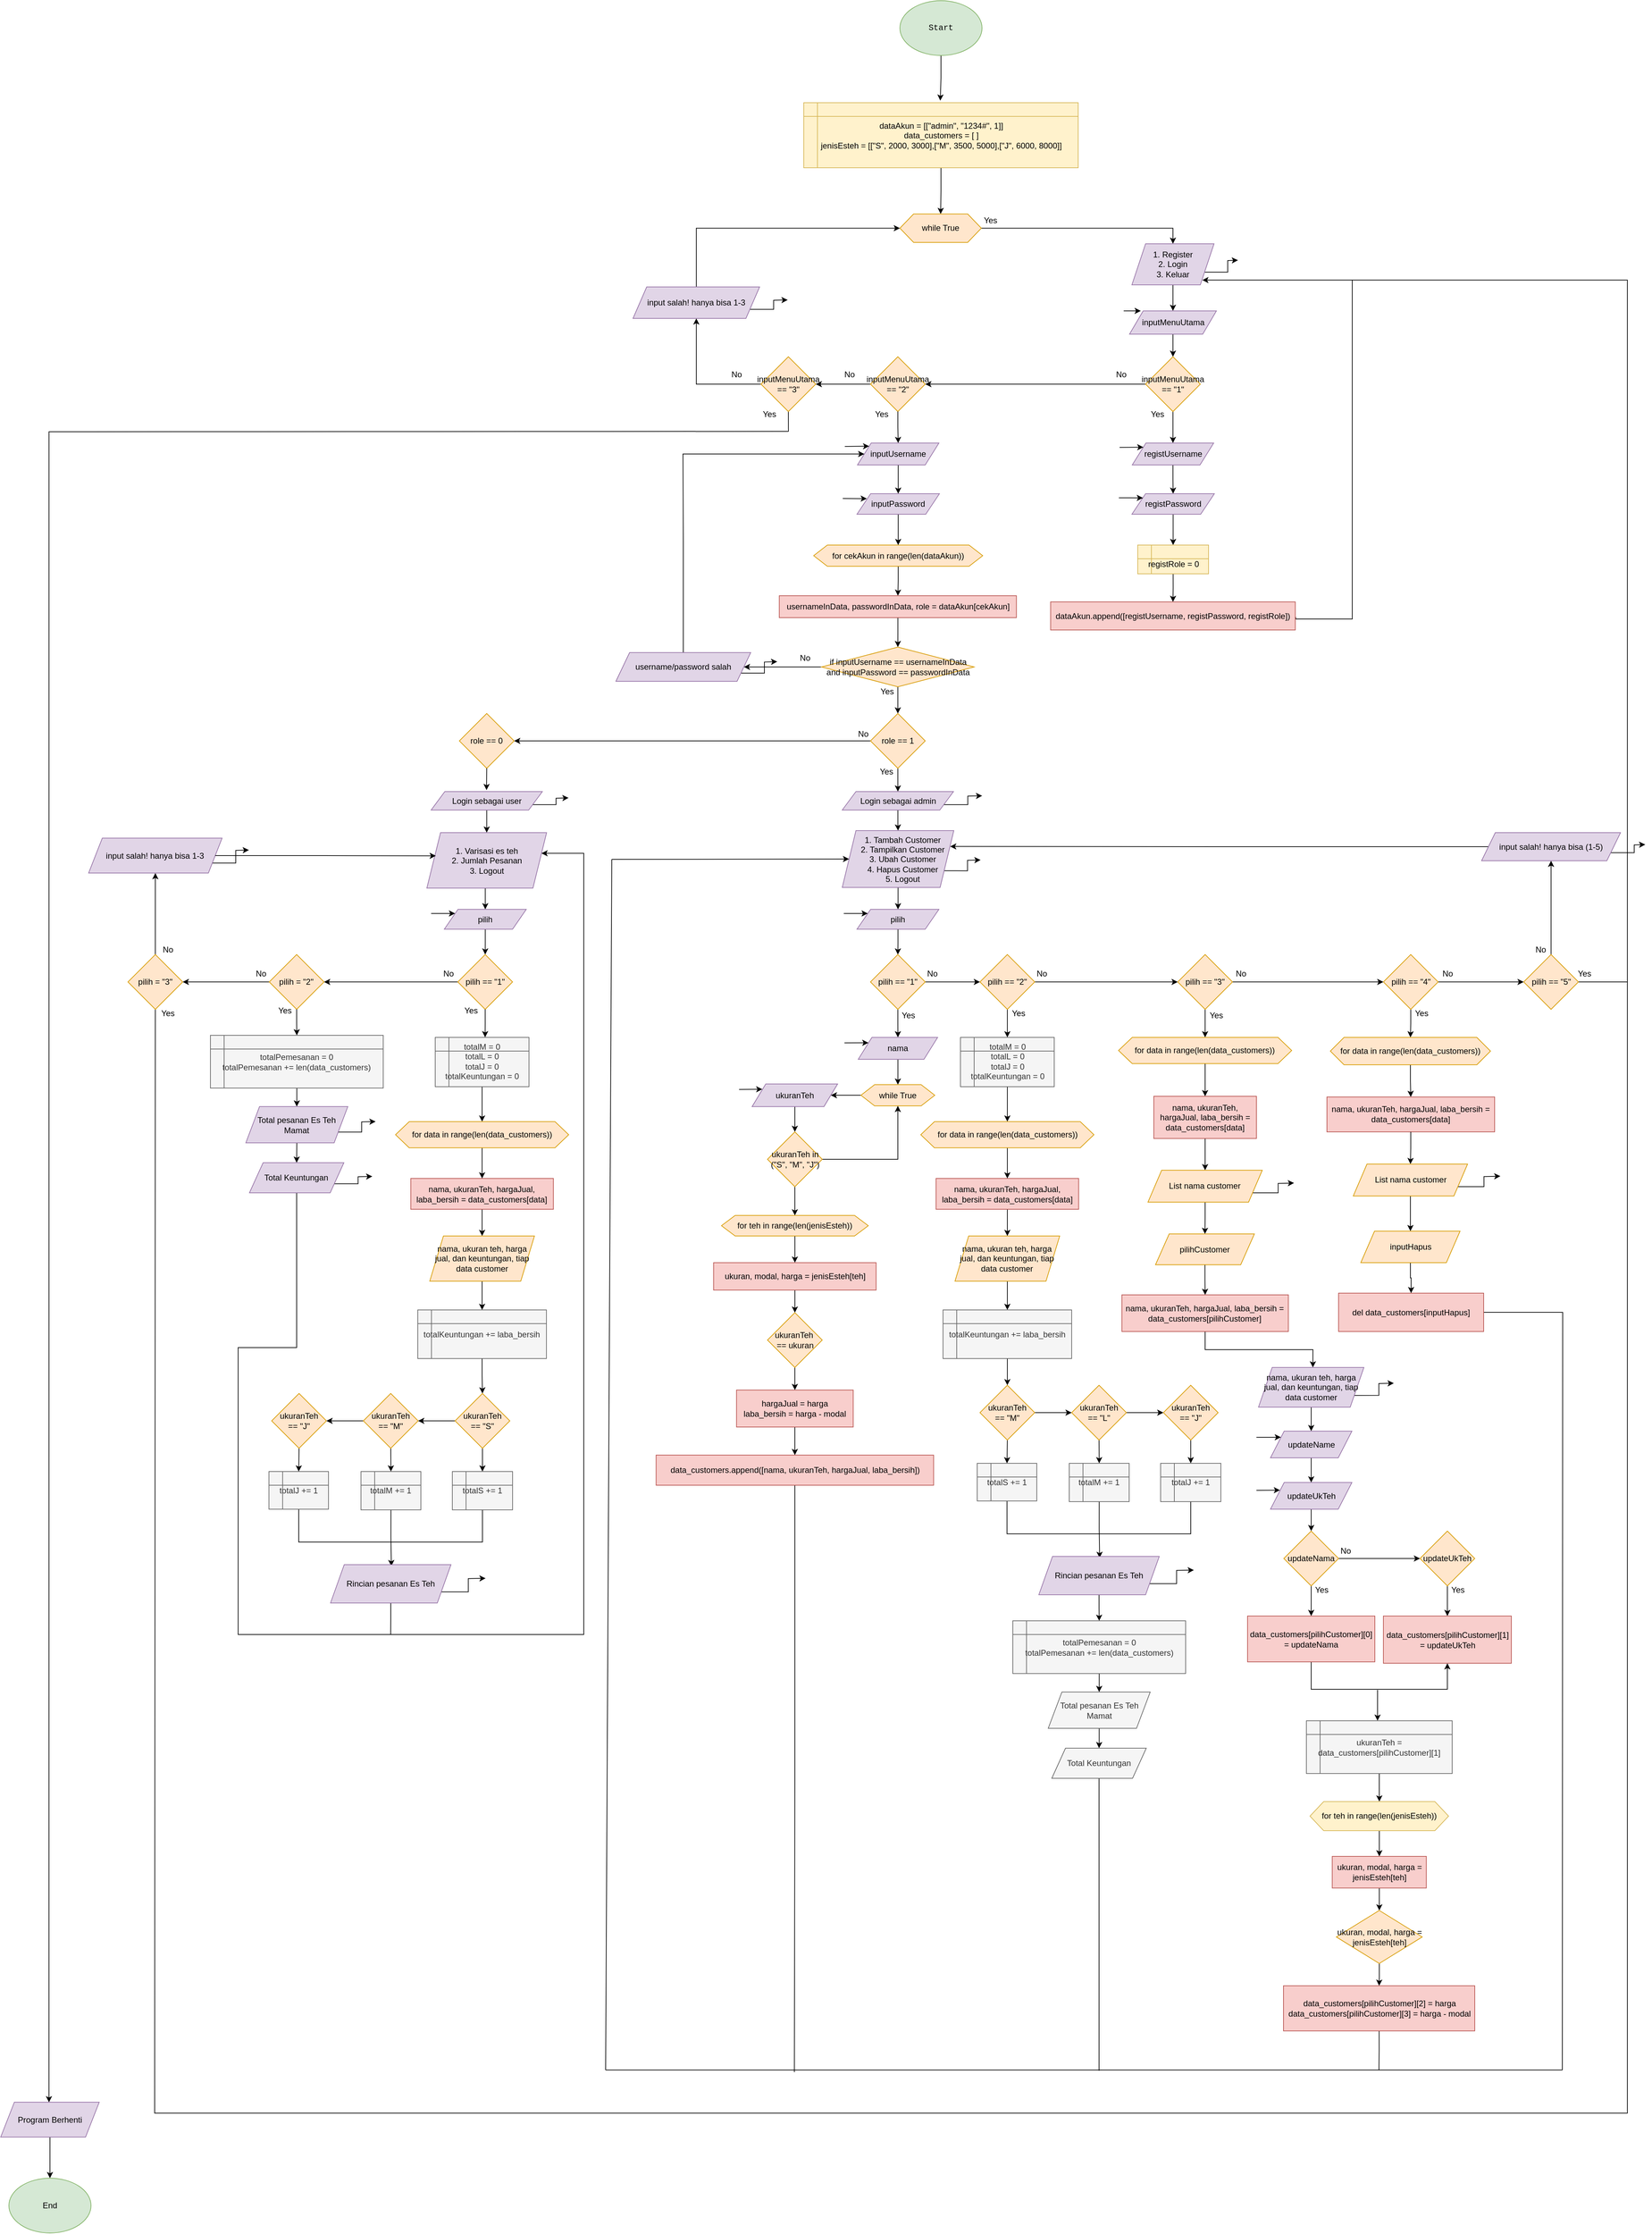 <mxfile version="24.7.17">
  <diagram name="Page-1" id="psaYRLWhJM1OXI5JUv1E">
    <mxGraphModel dx="2126" dy="2939" grid="0" gridSize="10" guides="1" tooltips="1" connect="1" arrows="1" fold="1" page="0" pageScale="1" pageWidth="1100" pageHeight="850" math="0" shadow="0">
      <root>
        <mxCell id="0" />
        <mxCell id="1" parent="0" />
        <mxCell id="k1Bq59QfBD5GOSJkM1TS-440" value="" style="edgeStyle=orthogonalEdgeStyle;rounded=0;orthogonalLoop=1;jettySize=auto;html=1;" parent="1" source="k1Bq59QfBD5GOSJkM1TS-437" edge="1">
          <mxGeometry relative="1" as="geometry">
            <mxPoint x="275" y="-2086" as="targetPoint" />
          </mxGeometry>
        </mxCell>
        <mxCell id="k1Bq59QfBD5GOSJkM1TS-437" value="&lt;font&gt;Start&lt;/font&gt;" style="ellipse;whiteSpace=wrap;html=1;fontFamily=Courier New;fillColor=#d5e8d4;strokeColor=#82b366;" parent="1" vertex="1">
          <mxGeometry x="216" y="-2232" width="120" height="80" as="geometry" />
        </mxCell>
        <mxCell id="orHdw74G4ryqbtQB8pkI-13" value="" style="edgeStyle=orthogonalEdgeStyle;rounded=0;orthogonalLoop=1;jettySize=auto;html=1;fontFamily=Helvetica;fontSize=12;fontColor=default;" parent="1" source="k1Bq59QfBD5GOSJkM1TS-441" target="orHdw74G4ryqbtQB8pkI-12" edge="1">
          <mxGeometry relative="1" as="geometry" />
        </mxCell>
        <mxCell id="k1Bq59QfBD5GOSJkM1TS-441" value="&lt;div&gt;dataAkun = [[&quot;admin&quot;, &quot;1234#&quot;, 1]]&lt;/div&gt;&lt;div&gt;&lt;span style=&quot;background-color: initial;&quot;&gt;data_customers = [ ]&lt;/span&gt;&lt;br&gt;&lt;/div&gt;&lt;div&gt;&lt;span style=&quot;background-color: initial;&quot;&gt;jenisEsteh = [[&quot;S&quot;, 2000, 3000],[&quot;M&quot;, 3500, 5000],[&quot;J&quot;, 6000, 8000]]&lt;/span&gt;&lt;br&gt;&lt;/div&gt;" style="shape=internalStorage;whiteSpace=wrap;html=1;backgroundOutline=1;fillColor=#fff2cc;strokeColor=#d6b656;" parent="1" vertex="1">
          <mxGeometry x="75.5" y="-2083" width="401" height="95" as="geometry" />
        </mxCell>
        <mxCell id="orHdw74G4ryqbtQB8pkI-18" value="" style="edgeStyle=orthogonalEdgeStyle;rounded=0;orthogonalLoop=1;jettySize=auto;html=1;fontFamily=Helvetica;fontSize=12;fontColor=default;" parent="1" source="orHdw74G4ryqbtQB8pkI-12" target="orHdw74G4ryqbtQB8pkI-17" edge="1">
          <mxGeometry relative="1" as="geometry" />
        </mxCell>
        <mxCell id="orHdw74G4ryqbtQB8pkI-12" value="while True" style="shape=hexagon;perimeter=hexagonPerimeter2;whiteSpace=wrap;html=1;fixedSize=1;fillColor=#ffe6cc;strokeColor=#d79b00;" parent="1" vertex="1">
          <mxGeometry x="216" y="-1920.5" width="119" height="41.5" as="geometry" />
        </mxCell>
        <mxCell id="orHdw74G4ryqbtQB8pkI-22" value="" style="edgeStyle=orthogonalEdgeStyle;rounded=0;orthogonalLoop=1;jettySize=auto;html=1;fontFamily=Helvetica;fontSize=12;fontColor=default;" parent="1" source="orHdw74G4ryqbtQB8pkI-17" target="orHdw74G4ryqbtQB8pkI-21" edge="1">
          <mxGeometry relative="1" as="geometry" />
        </mxCell>
        <mxCell id="orHdw74G4ryqbtQB8pkI-26" style="edgeStyle=orthogonalEdgeStyle;rounded=0;orthogonalLoop=1;jettySize=auto;html=1;exitX=1;exitY=0.75;exitDx=0;exitDy=0;fontFamily=Helvetica;fontSize=12;fontColor=default;" parent="1" source="orHdw74G4ryqbtQB8pkI-17" edge="1">
          <mxGeometry relative="1" as="geometry">
            <mxPoint x="710" y="-1853" as="targetPoint" />
          </mxGeometry>
        </mxCell>
        <mxCell id="orHdw74G4ryqbtQB8pkI-17" value="1. Register&lt;div&gt;2. Login&lt;/div&gt;&lt;div&gt;3. Keluar&lt;/div&gt;" style="shape=parallelogram;perimeter=parallelogramPerimeter;whiteSpace=wrap;html=1;fixedSize=1;fillColor=#e1d5e7;strokeColor=#9673a6;" parent="1" vertex="1">
          <mxGeometry x="555" y="-1877" width="120" height="60" as="geometry" />
        </mxCell>
        <mxCell id="orHdw74G4ryqbtQB8pkI-28" value="" style="edgeStyle=orthogonalEdgeStyle;rounded=0;orthogonalLoop=1;jettySize=auto;html=1;fontFamily=Helvetica;fontSize=12;fontColor=default;" parent="1" source="orHdw74G4ryqbtQB8pkI-21" target="orHdw74G4ryqbtQB8pkI-27" edge="1">
          <mxGeometry relative="1" as="geometry" />
        </mxCell>
        <mxCell id="orHdw74G4ryqbtQB8pkI-21" value="inputMenuUtama" style="shape=parallelogram;perimeter=parallelogramPerimeter;whiteSpace=wrap;html=1;fixedSize=1;fillColor=#e1d5e7;strokeColor=#9673a6;" parent="1" vertex="1">
          <mxGeometry x="551.5" y="-1779" width="127" height="34" as="geometry" />
        </mxCell>
        <mxCell id="orHdw74G4ryqbtQB8pkI-23" value="" style="endArrow=classic;html=1;rounded=0;fontFamily=Helvetica;fontSize=12;fontColor=default;" parent="1" edge="1">
          <mxGeometry width="50" height="50" relative="1" as="geometry">
            <mxPoint x="543" y="-1779" as="sourcePoint" />
            <mxPoint x="568" y="-1779" as="targetPoint" />
          </mxGeometry>
        </mxCell>
        <mxCell id="orHdw74G4ryqbtQB8pkI-30" value="" style="edgeStyle=orthogonalEdgeStyle;rounded=0;orthogonalLoop=1;jettySize=auto;html=1;fontFamily=Helvetica;fontSize=12;fontColor=default;" parent="1" source="orHdw74G4ryqbtQB8pkI-27" target="orHdw74G4ryqbtQB8pkI-29" edge="1">
          <mxGeometry relative="1" as="geometry" />
        </mxCell>
        <mxCell id="orHdw74G4ryqbtQB8pkI-40" value="" style="edgeStyle=orthogonalEdgeStyle;rounded=0;orthogonalLoop=1;jettySize=auto;html=1;fontFamily=Helvetica;fontSize=12;fontColor=default;" parent="1" source="orHdw74G4ryqbtQB8pkI-27" target="orHdw74G4ryqbtQB8pkI-39" edge="1">
          <mxGeometry relative="1" as="geometry" />
        </mxCell>
        <mxCell id="orHdw74G4ryqbtQB8pkI-27" value="inputMenuUtama == &quot;1&quot;" style="rhombus;whiteSpace=wrap;html=1;fillColor=#ffe6cc;strokeColor=#d79b00;" parent="1" vertex="1">
          <mxGeometry x="575" y="-1712" width="80" height="80" as="geometry" />
        </mxCell>
        <mxCell id="orHdw74G4ryqbtQB8pkI-33" value="" style="edgeStyle=orthogonalEdgeStyle;rounded=0;orthogonalLoop=1;jettySize=auto;html=1;fontFamily=Helvetica;fontSize=12;fontColor=default;" parent="1" source="orHdw74G4ryqbtQB8pkI-29" target="orHdw74G4ryqbtQB8pkI-32" edge="1">
          <mxGeometry relative="1" as="geometry" />
        </mxCell>
        <mxCell id="orHdw74G4ryqbtQB8pkI-29" value="inputMenuUtama == &quot;2&quot;" style="rhombus;whiteSpace=wrap;html=1;fillColor=#ffe6cc;strokeColor=#d79b00;" parent="1" vertex="1">
          <mxGeometry x="173" y="-1712" width="80" height="80" as="geometry" />
        </mxCell>
        <mxCell id="NOvvM2GgEK_qxQKfHSVW-29" style="edgeStyle=orthogonalEdgeStyle;rounded=0;orthogonalLoop=1;jettySize=auto;html=1;exitX=0.5;exitY=1;exitDx=0;exitDy=0;entryX=0.49;entryY=0.004;entryDx=0;entryDy=0;entryPerimeter=0;" edge="1" parent="1" target="NOvvM2GgEK_qxQKfHSVW-140">
          <mxGeometry relative="1" as="geometry">
            <mxPoint x="-294" y="837" as="targetPoint" />
            <mxPoint x="53" y="-1603" as="sourcePoint" />
          </mxGeometry>
        </mxCell>
        <mxCell id="NOvvM2GgEK_qxQKfHSVW-30" style="edgeStyle=orthogonalEdgeStyle;rounded=0;orthogonalLoop=1;jettySize=auto;html=1;exitX=0.5;exitY=1;exitDx=0;exitDy=0;endArrow=none;endFill=0;" edge="1" parent="1" source="orHdw74G4ryqbtQB8pkI-32">
          <mxGeometry relative="1" as="geometry">
            <mxPoint x="53.097" y="-1602.742" as="targetPoint" />
          </mxGeometry>
        </mxCell>
        <mxCell id="NOvvM2GgEK_qxQKfHSVW-226" style="edgeStyle=orthogonalEdgeStyle;rounded=0;orthogonalLoop=1;jettySize=auto;html=1;entryX=0.5;entryY=1;entryDx=0;entryDy=0;" edge="1" parent="1" source="orHdw74G4ryqbtQB8pkI-32" target="NOvvM2GgEK_qxQKfHSVW-223">
          <mxGeometry relative="1" as="geometry" />
        </mxCell>
        <mxCell id="orHdw74G4ryqbtQB8pkI-32" value="inputMenuUtama == &quot;3&quot;" style="rhombus;whiteSpace=wrap;html=1;fillColor=#ffe6cc;strokeColor=#d79b00;" parent="1" vertex="1">
          <mxGeometry x="13" y="-1712" width="80" height="80" as="geometry" />
        </mxCell>
        <mxCell id="orHdw74G4ryqbtQB8pkI-42" value="" style="edgeStyle=orthogonalEdgeStyle;rounded=0;orthogonalLoop=1;jettySize=auto;html=1;fontFamily=Helvetica;fontSize=12;fontColor=default;" parent="1" source="orHdw74G4ryqbtQB8pkI-39" target="orHdw74G4ryqbtQB8pkI-41" edge="1">
          <mxGeometry relative="1" as="geometry" />
        </mxCell>
        <mxCell id="orHdw74G4ryqbtQB8pkI-39" value="registUsername" style="shape=parallelogram;perimeter=parallelogramPerimeter;whiteSpace=wrap;html=1;fixedSize=1;fillColor=#e1d5e7;strokeColor=#9673a6;" parent="1" vertex="1">
          <mxGeometry x="555.5" y="-1586" width="119" height="32" as="geometry" />
        </mxCell>
        <mxCell id="orHdw74G4ryqbtQB8pkI-44" style="edgeStyle=orthogonalEdgeStyle;rounded=0;orthogonalLoop=1;jettySize=auto;html=1;exitX=0.5;exitY=1;exitDx=0;exitDy=0;entryX=0.5;entryY=0;entryDx=0;entryDy=0;fontFamily=Helvetica;fontSize=12;fontColor=default;" parent="1" source="orHdw74G4ryqbtQB8pkI-41" target="orHdw74G4ryqbtQB8pkI-43" edge="1">
          <mxGeometry relative="1" as="geometry" />
        </mxCell>
        <mxCell id="orHdw74G4ryqbtQB8pkI-41" value="registPassword" style="shape=parallelogram;perimeter=parallelogramPerimeter;whiteSpace=wrap;html=1;fixedSize=1;fillColor=#e1d5e7;strokeColor=#9673a6;" parent="1" vertex="1">
          <mxGeometry x="555" y="-1512" width="120.5" height="30" as="geometry" />
        </mxCell>
        <mxCell id="orHdw74G4ryqbtQB8pkI-52" style="edgeStyle=orthogonalEdgeStyle;rounded=0;orthogonalLoop=1;jettySize=auto;html=1;exitX=0.5;exitY=1;exitDx=0;exitDy=0;entryX=0.5;entryY=0;entryDx=0;entryDy=0;fontFamily=Helvetica;fontSize=12;fontColor=default;" parent="1" source="orHdw74G4ryqbtQB8pkI-43" target="orHdw74G4ryqbtQB8pkI-49" edge="1">
          <mxGeometry relative="1" as="geometry" />
        </mxCell>
        <mxCell id="orHdw74G4ryqbtQB8pkI-43" value="&lt;div&gt;&lt;br&gt;&lt;/div&gt;&lt;div&gt;&lt;span style=&quot;background-color: initial;&quot;&gt;registRole = 0&lt;/span&gt;&lt;br&gt;&lt;/div&gt;" style="shape=internalStorage;whiteSpace=wrap;html=1;backgroundOutline=1;strokeColor=#d6b656;align=center;verticalAlign=top;arcSize=6;fontFamily=Helvetica;fontSize=12;fillColor=#fff2cc;" parent="1" vertex="1">
          <mxGeometry x="563.5" y="-1437" width="103.5" height="42" as="geometry" />
        </mxCell>
        <mxCell id="orHdw74G4ryqbtQB8pkI-53" style="edgeStyle=orthogonalEdgeStyle;rounded=0;orthogonalLoop=1;jettySize=auto;html=1;exitX=1;exitY=0.5;exitDx=0;exitDy=0;fontFamily=Helvetica;fontSize=12;fontColor=default;entryX=0.857;entryY=0.884;entryDx=0;entryDy=0;entryPerimeter=0;" parent="1" target="orHdw74G4ryqbtQB8pkI-17" edge="1">
          <mxGeometry relative="1" as="geometry">
            <mxPoint x="658.357" y="-1823.971" as="targetPoint" />
            <mxPoint x="794.25" y="-1331.9" as="sourcePoint" />
            <Array as="points">
              <mxPoint x="794" y="-1329" />
              <mxPoint x="877" y="-1329" />
              <mxPoint x="877" y="-1824" />
            </Array>
          </mxGeometry>
        </mxCell>
        <mxCell id="orHdw74G4ryqbtQB8pkI-49" value="dataAkun.append([registUsername, registPassword, registRole])" style="whiteSpace=wrap;html=1;fillColor=#f8cecc;strokeColor=#b85450;" parent="1" vertex="1">
          <mxGeometry x="436.25" y="-1354" width="357.5" height="41" as="geometry" />
        </mxCell>
        <mxCell id="orHdw74G4ryqbtQB8pkI-60" value="" style="edgeStyle=orthogonalEdgeStyle;rounded=0;orthogonalLoop=1;jettySize=auto;html=1;fontFamily=Helvetica;fontSize=12;fontColor=default;" parent="1" source="orHdw74G4ryqbtQB8pkI-57" target="orHdw74G4ryqbtQB8pkI-59" edge="1">
          <mxGeometry relative="1" as="geometry" />
        </mxCell>
        <mxCell id="orHdw74G4ryqbtQB8pkI-57" value="for cekAkun in range(len(dataAkun))" style="shape=hexagon;perimeter=hexagonPerimeter2;whiteSpace=wrap;html=1;fixedSize=1;fillColor=#ffe6cc;strokeColor=#d79b00;" parent="1" vertex="1">
          <mxGeometry x="90" y="-1437" width="247" height="31" as="geometry" />
        </mxCell>
        <mxCell id="orHdw74G4ryqbtQB8pkI-62" value="" style="edgeStyle=orthogonalEdgeStyle;rounded=0;orthogonalLoop=1;jettySize=auto;html=1;fontFamily=Helvetica;fontSize=12;fontColor=default;" parent="1" source="orHdw74G4ryqbtQB8pkI-59" target="orHdw74G4ryqbtQB8pkI-61" edge="1">
          <mxGeometry relative="1" as="geometry" />
        </mxCell>
        <mxCell id="orHdw74G4ryqbtQB8pkI-59" value="usernameInData, passwordInData, role = dataAkun[cekAkun]" style="whiteSpace=wrap;html=1;fillColor=#f8cecc;strokeColor=#b85450;" parent="1" vertex="1">
          <mxGeometry x="39.75" y="-1363" width="346.5" height="32" as="geometry" />
        </mxCell>
        <mxCell id="orHdw74G4ryqbtQB8pkI-64" value="" style="edgeStyle=orthogonalEdgeStyle;rounded=0;orthogonalLoop=1;jettySize=auto;html=1;fontFamily=Helvetica;fontSize=12;fontColor=default;" parent="1" source="orHdw74G4ryqbtQB8pkI-61" target="orHdw74G4ryqbtQB8pkI-63" edge="1">
          <mxGeometry relative="1" as="geometry" />
        </mxCell>
        <mxCell id="orHdw74G4ryqbtQB8pkI-99" value="" style="edgeStyle=orthogonalEdgeStyle;rounded=0;orthogonalLoop=1;jettySize=auto;html=1;fontFamily=Helvetica;fontSize=12;fontColor=default;" parent="1" source="orHdw74G4ryqbtQB8pkI-61" target="orHdw74G4ryqbtQB8pkI-98" edge="1">
          <mxGeometry relative="1" as="geometry" />
        </mxCell>
        <mxCell id="orHdw74G4ryqbtQB8pkI-61" value="if inputUsername == usernameInData and inputPassword == passwordInData" style="rhombus;whiteSpace=wrap;html=1;fillColor=#ffe6cc;strokeColor=#d79b00;" parent="1" vertex="1">
          <mxGeometry x="101.5" y="-1288" width="223" height="58" as="geometry" />
        </mxCell>
        <mxCell id="orHdw74G4ryqbtQB8pkI-66" value="" style="edgeStyle=orthogonalEdgeStyle;rounded=0;orthogonalLoop=1;jettySize=auto;html=1;fontFamily=Helvetica;fontSize=12;fontColor=default;" parent="1" source="orHdw74G4ryqbtQB8pkI-63" target="orHdw74G4ryqbtQB8pkI-65" edge="1">
          <mxGeometry relative="1" as="geometry" />
        </mxCell>
        <mxCell id="orHdw74G4ryqbtQB8pkI-80" value="" style="edgeStyle=orthogonalEdgeStyle;rounded=0;orthogonalLoop=1;jettySize=auto;html=1;fontFamily=Helvetica;fontSize=12;fontColor=default;" parent="1" source="orHdw74G4ryqbtQB8pkI-63" target="orHdw74G4ryqbtQB8pkI-79" edge="1">
          <mxGeometry relative="1" as="geometry" />
        </mxCell>
        <mxCell id="orHdw74G4ryqbtQB8pkI-63" value="role == 1" style="rhombus;whiteSpace=wrap;html=1;fillColor=#ffe6cc;strokeColor=#d79b00;" parent="1" vertex="1">
          <mxGeometry x="173" y="-1191" width="80" height="80" as="geometry" />
        </mxCell>
        <mxCell id="orHdw74G4ryqbtQB8pkI-68" value="" style="edgeStyle=orthogonalEdgeStyle;rounded=0;orthogonalLoop=1;jettySize=auto;html=1;fontFamily=Helvetica;fontSize=12;fontColor=default;" parent="1" source="orHdw74G4ryqbtQB8pkI-65" target="orHdw74G4ryqbtQB8pkI-67" edge="1">
          <mxGeometry relative="1" as="geometry" />
        </mxCell>
        <mxCell id="orHdw74G4ryqbtQB8pkI-69" style="edgeStyle=orthogonalEdgeStyle;rounded=0;orthogonalLoop=1;jettySize=auto;html=1;exitX=1;exitY=0.75;exitDx=0;exitDy=0;fontFamily=Helvetica;fontSize=12;fontColor=default;" parent="1" source="orHdw74G4ryqbtQB8pkI-65" edge="1">
          <mxGeometry relative="1" as="geometry">
            <mxPoint x="336.143" y="-1070.857" as="targetPoint" />
          </mxGeometry>
        </mxCell>
        <mxCell id="orHdw74G4ryqbtQB8pkI-65" value="Login sebagai admin" style="shape=parallelogram;perimeter=parallelogramPerimeter;whiteSpace=wrap;html=1;fixedSize=1;fillColor=#e1d5e7;strokeColor=#9673a6;" parent="1" vertex="1">
          <mxGeometry x="131.75" y="-1077" width="162.5" height="27" as="geometry" />
        </mxCell>
        <mxCell id="orHdw74G4ryqbtQB8pkI-70" style="edgeStyle=orthogonalEdgeStyle;rounded=0;orthogonalLoop=1;jettySize=auto;html=1;exitX=1;exitY=0.75;exitDx=0;exitDy=0;fontFamily=Helvetica;fontSize=12;fontColor=default;" parent="1" source="orHdw74G4ryqbtQB8pkI-67" edge="1">
          <mxGeometry relative="1" as="geometry">
            <mxPoint x="333.857" y="-977.143" as="targetPoint" />
          </mxGeometry>
        </mxCell>
        <mxCell id="orHdw74G4ryqbtQB8pkI-75" value="" style="edgeStyle=orthogonalEdgeStyle;rounded=0;orthogonalLoop=1;jettySize=auto;html=1;fontFamily=Helvetica;fontSize=12;fontColor=default;" parent="1" source="orHdw74G4ryqbtQB8pkI-67" target="orHdw74G4ryqbtQB8pkI-74" edge="1">
          <mxGeometry relative="1" as="geometry" />
        </mxCell>
        <mxCell id="orHdw74G4ryqbtQB8pkI-67" value="&lt;div&gt;&amp;nbsp; &amp;nbsp; 1. Tambah Customer&lt;/div&gt;&lt;div&gt;&amp;nbsp; &amp;nbsp; 2. Tampilkan Customer&lt;/div&gt;&lt;div&gt;&amp;nbsp; &amp;nbsp; 3. Ubah Customer&lt;/div&gt;&lt;div&gt;&amp;nbsp; &amp;nbsp; 4. Hapus Customer&lt;/div&gt;&lt;div&gt;&amp;nbsp; &amp;nbsp; 5. Logout&lt;/div&gt;" style="shape=parallelogram;perimeter=parallelogramPerimeter;whiteSpace=wrap;html=1;fixedSize=1;fillColor=#e1d5e7;strokeColor=#9673a6;" parent="1" vertex="1">
          <mxGeometry x="131.75" y="-1020" width="163" height="83" as="geometry" />
        </mxCell>
        <mxCell id="orHdw74G4ryqbtQB8pkI-72" value="" style="endArrow=classic;html=1;rounded=0;fontFamily=Helvetica;fontSize=12;fontColor=default;entryX=0.137;entryY=0.19;entryDx=0;entryDy=0;entryPerimeter=0;" parent="1" target="orHdw74G4ryqbtQB8pkI-39" edge="1">
          <mxGeometry width="50" height="50" relative="1" as="geometry">
            <mxPoint x="537" y="-1579.6" as="sourcePoint" />
            <mxPoint x="571.622" y="-1579.996" as="targetPoint" />
          </mxGeometry>
        </mxCell>
        <mxCell id="orHdw74G4ryqbtQB8pkI-73" value="" style="endArrow=classic;html=1;rounded=0;fontFamily=Helvetica;fontSize=12;fontColor=default;entryX=0.134;entryY=0.204;entryDx=0;entryDy=0;entryPerimeter=0;" parent="1" target="orHdw74G4ryqbtQB8pkI-41" edge="1">
          <mxGeometry width="50" height="50" relative="1" as="geometry">
            <mxPoint x="536" y="-1506" as="sourcePoint" />
            <mxPoint x="571" y="-1506" as="targetPoint" />
          </mxGeometry>
        </mxCell>
        <mxCell id="orHdw74G4ryqbtQB8pkI-78" value="" style="edgeStyle=orthogonalEdgeStyle;rounded=0;orthogonalLoop=1;jettySize=auto;html=1;fontFamily=Helvetica;fontSize=12;fontColor=default;" parent="1" source="orHdw74G4ryqbtQB8pkI-74" target="orHdw74G4ryqbtQB8pkI-77" edge="1">
          <mxGeometry relative="1" as="geometry" />
        </mxCell>
        <mxCell id="orHdw74G4ryqbtQB8pkI-74" value="pilih" style="shape=parallelogram;perimeter=parallelogramPerimeter;whiteSpace=wrap;html=1;fixedSize=1;fillColor=#e1d5e7;strokeColor=#9673a6;" parent="1" vertex="1">
          <mxGeometry x="153.25" y="-905" width="119.75" height="29" as="geometry" />
        </mxCell>
        <mxCell id="orHdw74G4ryqbtQB8pkI-76" value="" style="endArrow=classic;html=1;rounded=0;fontFamily=Helvetica;fontSize=12;fontColor=default;entryX=0;entryY=0;entryDx=0;entryDy=0;" parent="1" edge="1">
          <mxGeometry width="50" height="50" relative="1" as="geometry">
            <mxPoint x="134" y="-899" as="sourcePoint" />
            <mxPoint x="169" y="-899" as="targetPoint" />
          </mxGeometry>
        </mxCell>
        <mxCell id="orHdw74G4ryqbtQB8pkI-82" value="" style="edgeStyle=orthogonalEdgeStyle;rounded=0;orthogonalLoop=1;jettySize=auto;html=1;fontFamily=Helvetica;fontSize=12;fontColor=default;" parent="1" source="orHdw74G4ryqbtQB8pkI-77" target="orHdw74G4ryqbtQB8pkI-81" edge="1">
          <mxGeometry relative="1" as="geometry" />
        </mxCell>
        <mxCell id="orHdw74G4ryqbtQB8pkI-115" value="" style="edgeStyle=orthogonalEdgeStyle;rounded=0;orthogonalLoop=1;jettySize=auto;html=1;fontFamily=Helvetica;fontSize=12;fontColor=default;" parent="1" source="orHdw74G4ryqbtQB8pkI-77" target="orHdw74G4ryqbtQB8pkI-114" edge="1">
          <mxGeometry relative="1" as="geometry" />
        </mxCell>
        <mxCell id="orHdw74G4ryqbtQB8pkI-77" value="pilih == &quot;1&quot;" style="rhombus;whiteSpace=wrap;html=1;fillColor=#ffe6cc;strokeColor=#d79b00;" parent="1" vertex="1">
          <mxGeometry x="172.995" y="-839" width="80" height="80" as="geometry" />
        </mxCell>
        <mxCell id="orHdw74G4ryqbtQB8pkI-79" value="role == 0" style="rhombus;whiteSpace=wrap;html=1;fillColor=#ffe6cc;strokeColor=#d79b00;" parent="1" vertex="1">
          <mxGeometry x="-427.76" y="-1191" width="80" height="80" as="geometry" />
        </mxCell>
        <mxCell id="orHdw74G4ryqbtQB8pkI-84" value="" style="edgeStyle=orthogonalEdgeStyle;rounded=0;orthogonalLoop=1;jettySize=auto;html=1;fontFamily=Helvetica;fontSize=12;fontColor=default;" parent="1" source="orHdw74G4ryqbtQB8pkI-81" target="orHdw74G4ryqbtQB8pkI-83" edge="1">
          <mxGeometry relative="1" as="geometry" />
        </mxCell>
        <mxCell id="orHdw74G4ryqbtQB8pkI-148" style="edgeStyle=orthogonalEdgeStyle;rounded=0;orthogonalLoop=1;jettySize=auto;html=1;exitX=0.5;exitY=1;exitDx=0;exitDy=0;entryX=0.5;entryY=0;entryDx=0;entryDy=0;fontFamily=Helvetica;fontSize=12;fontColor=default;" parent="1" source="orHdw74G4ryqbtQB8pkI-81" target="orHdw74G4ryqbtQB8pkI-147" edge="1">
          <mxGeometry relative="1" as="geometry" />
        </mxCell>
        <mxCell id="orHdw74G4ryqbtQB8pkI-81" value="pilih == &quot;2&quot;" style="rhombus;whiteSpace=wrap;html=1;fillColor=#ffe6cc;strokeColor=#d79b00;" parent="1" vertex="1">
          <mxGeometry x="332.995" y="-839" width="80" height="80" as="geometry" />
        </mxCell>
        <mxCell id="orHdw74G4ryqbtQB8pkI-86" value="" style="edgeStyle=orthogonalEdgeStyle;rounded=0;orthogonalLoop=1;jettySize=auto;html=1;fontFamily=Helvetica;fontSize=12;fontColor=default;" parent="1" source="orHdw74G4ryqbtQB8pkI-83" target="orHdw74G4ryqbtQB8pkI-85" edge="1">
          <mxGeometry relative="1" as="geometry" />
        </mxCell>
        <mxCell id="NOvvM2GgEK_qxQKfHSVW-65" style="edgeStyle=orthogonalEdgeStyle;rounded=0;orthogonalLoop=1;jettySize=auto;html=1;exitX=0.5;exitY=1;exitDx=0;exitDy=0;entryX=0.5;entryY=0;entryDx=0;entryDy=0;" edge="1" parent="1" source="orHdw74G4ryqbtQB8pkI-83" target="NOvvM2GgEK_qxQKfHSVW-64">
          <mxGeometry relative="1" as="geometry" />
        </mxCell>
        <mxCell id="orHdw74G4ryqbtQB8pkI-83" value="pilih == &quot;3&quot;" style="rhombus;whiteSpace=wrap;html=1;fillColor=#ffe6cc;strokeColor=#d79b00;" parent="1" vertex="1">
          <mxGeometry x="621.995" y="-839" width="80" height="80" as="geometry" />
        </mxCell>
        <mxCell id="orHdw74G4ryqbtQB8pkI-88" value="" style="edgeStyle=orthogonalEdgeStyle;rounded=0;orthogonalLoop=1;jettySize=auto;html=1;fontFamily=Helvetica;fontSize=12;fontColor=default;" parent="1" source="orHdw74G4ryqbtQB8pkI-85" target="orHdw74G4ryqbtQB8pkI-87" edge="1">
          <mxGeometry relative="1" as="geometry" />
        </mxCell>
        <mxCell id="NOvvM2GgEK_qxQKfHSVW-111" value="" style="edgeStyle=orthogonalEdgeStyle;rounded=0;orthogonalLoop=1;jettySize=auto;html=1;" edge="1" parent="1" source="orHdw74G4ryqbtQB8pkI-85" target="NOvvM2GgEK_qxQKfHSVW-110">
          <mxGeometry relative="1" as="geometry" />
        </mxCell>
        <mxCell id="orHdw74G4ryqbtQB8pkI-85" value="pilih == &quot;4&quot;" style="rhombus;whiteSpace=wrap;html=1;fillColor=#ffe6cc;strokeColor=#d79b00;" parent="1" vertex="1">
          <mxGeometry x="922.505" y="-839" width="80" height="80" as="geometry" />
        </mxCell>
        <mxCell id="orHdw74G4ryqbtQB8pkI-104" value="" style="edgeStyle=orthogonalEdgeStyle;rounded=0;orthogonalLoop=1;jettySize=auto;html=1;fontFamily=Helvetica;fontSize=12;fontColor=default;" parent="1" source="orHdw74G4ryqbtQB8pkI-87" target="orHdw74G4ryqbtQB8pkI-103" edge="1">
          <mxGeometry relative="1" as="geometry" />
        </mxCell>
        <mxCell id="orHdw74G4ryqbtQB8pkI-110" style="edgeStyle=orthogonalEdgeStyle;rounded=0;orthogonalLoop=1;jettySize=auto;html=1;exitX=1;exitY=0.5;exitDx=0;exitDy=0;fontFamily=Helvetica;fontSize=12;fontColor=default;endArrow=none;endFill=0;" parent="1" source="orHdw74G4ryqbtQB8pkI-87" edge="1">
          <mxGeometry relative="1" as="geometry">
            <mxPoint x="1051" y="-1824" as="targetPoint" />
            <Array as="points">
              <mxPoint x="1279" y="-799" />
              <mxPoint x="1279" y="-1824" />
              <mxPoint x="1053" y="-1824" />
            </Array>
          </mxGeometry>
        </mxCell>
        <mxCell id="orHdw74G4ryqbtQB8pkI-87" value="pilih == &quot;5&quot;" style="rhombus;whiteSpace=wrap;html=1;fillColor=#ffe6cc;strokeColor=#d79b00;" parent="1" vertex="1">
          <mxGeometry x="1127.505" y="-839" width="80" height="80" as="geometry" />
        </mxCell>
        <mxCell id="orHdw74G4ryqbtQB8pkI-91" value="" style="edgeStyle=orthogonalEdgeStyle;rounded=0;orthogonalLoop=1;jettySize=auto;html=1;fontFamily=Helvetica;fontSize=12;fontColor=default;exitX=0.5;exitY=1;exitDx=0;exitDy=0;" parent="1" source="orHdw74G4ryqbtQB8pkI-29" target="orHdw74G4ryqbtQB8pkI-93" edge="1">
          <mxGeometry relative="1" as="geometry">
            <mxPoint x="213" y="-1631" as="sourcePoint" />
          </mxGeometry>
        </mxCell>
        <mxCell id="orHdw74G4ryqbtQB8pkI-92" value="" style="edgeStyle=orthogonalEdgeStyle;rounded=0;orthogonalLoop=1;jettySize=auto;html=1;fontFamily=Helvetica;fontSize=12;fontColor=default;" parent="1" source="orHdw74G4ryqbtQB8pkI-93" target="orHdw74G4ryqbtQB8pkI-95" edge="1">
          <mxGeometry relative="1" as="geometry" />
        </mxCell>
        <mxCell id="orHdw74G4ryqbtQB8pkI-93" value="inputUsername" style="shape=parallelogram;perimeter=parallelogramPerimeter;whiteSpace=wrap;html=1;fixedSize=1;fillColor=#e1d5e7;strokeColor=#9673a6;" parent="1" vertex="1">
          <mxGeometry x="154" y="-1586" width="119" height="32" as="geometry" />
        </mxCell>
        <mxCell id="orHdw74G4ryqbtQB8pkI-94" style="edgeStyle=orthogonalEdgeStyle;rounded=0;orthogonalLoop=1;jettySize=auto;html=1;exitX=0.5;exitY=1;exitDx=0;exitDy=0;entryX=0.5;entryY=0;entryDx=0;entryDy=0;fontFamily=Helvetica;fontSize=12;fontColor=default;" parent="1" source="orHdw74G4ryqbtQB8pkI-95" target="orHdw74G4ryqbtQB8pkI-57" edge="1">
          <mxGeometry relative="1" as="geometry">
            <mxPoint x="212.5" y="-1437" as="targetPoint" />
          </mxGeometry>
        </mxCell>
        <mxCell id="orHdw74G4ryqbtQB8pkI-95" value="inputPassword" style="shape=parallelogram;perimeter=parallelogramPerimeter;whiteSpace=wrap;html=1;fixedSize=1;fillColor=#e1d5e7;strokeColor=#9673a6;" parent="1" vertex="1">
          <mxGeometry x="153.25" y="-1512" width="120.5" height="30" as="geometry" />
        </mxCell>
        <mxCell id="orHdw74G4ryqbtQB8pkI-96" value="" style="endArrow=classic;html=1;rounded=0;fontFamily=Helvetica;fontSize=12;fontColor=default;entryX=0;entryY=0;entryDx=0;entryDy=0;" parent="1" target="orHdw74G4ryqbtQB8pkI-93" edge="1">
          <mxGeometry width="50" height="50" relative="1" as="geometry">
            <mxPoint x="135.5" y="-1581" as="sourcePoint" />
            <mxPoint x="229.5" y="-1575" as="targetPoint" />
          </mxGeometry>
        </mxCell>
        <mxCell id="orHdw74G4ryqbtQB8pkI-97" value="" style="endArrow=classic;html=1;rounded=0;fontFamily=Helvetica;fontSize=12;fontColor=default;entryX=0.12;entryY=0.241;entryDx=0;entryDy=0;entryPerimeter=0;" parent="1" target="orHdw74G4ryqbtQB8pkI-95" edge="1">
          <mxGeometry width="50" height="50" relative="1" as="geometry">
            <mxPoint x="132.5" y="-1505" as="sourcePoint" />
            <mxPoint x="167.5" y="-1505" as="targetPoint" />
          </mxGeometry>
        </mxCell>
        <mxCell id="orHdw74G4ryqbtQB8pkI-100" style="edgeStyle=orthogonalEdgeStyle;rounded=0;orthogonalLoop=1;jettySize=auto;html=1;exitX=1;exitY=0.75;exitDx=0;exitDy=0;fontFamily=Helvetica;fontSize=12;fontColor=default;" parent="1" source="orHdw74G4ryqbtQB8pkI-98" edge="1">
          <mxGeometry relative="1" as="geometry">
            <mxPoint x="36.714" y="-1266.714" as="targetPoint" />
          </mxGeometry>
        </mxCell>
        <mxCell id="orHdw74G4ryqbtQB8pkI-101" style="edgeStyle=orthogonalEdgeStyle;rounded=0;orthogonalLoop=1;jettySize=auto;html=1;exitX=0.5;exitY=0;exitDx=0;exitDy=0;fontFamily=Helvetica;fontSize=12;fontColor=default;entryX=0;entryY=0.5;entryDx=0;entryDy=0;" parent="1" source="orHdw74G4ryqbtQB8pkI-98" target="orHdw74G4ryqbtQB8pkI-93" edge="1">
          <mxGeometry relative="1" as="geometry">
            <mxPoint x="-45" y="-1550" as="targetPoint" />
            <Array as="points">
              <mxPoint x="-100" y="-1441" />
              <mxPoint x="-101" y="-1441" />
              <mxPoint x="-101" y="-1570" />
            </Array>
          </mxGeometry>
        </mxCell>
        <mxCell id="orHdw74G4ryqbtQB8pkI-98" value="username/password salah" style="shape=parallelogram;perimeter=parallelogramPerimeter;whiteSpace=wrap;html=1;fixedSize=1;fillColor=#e1d5e7;strokeColor=#9673a6;" parent="1" vertex="1">
          <mxGeometry x="-199" y="-1280" width="197" height="42" as="geometry" />
        </mxCell>
        <mxCell id="orHdw74G4ryqbtQB8pkI-105" style="edgeStyle=orthogonalEdgeStyle;rounded=0;orthogonalLoop=1;jettySize=auto;html=1;exitX=0;exitY=0.5;exitDx=0;exitDy=0;entryX=0.967;entryY=0.279;entryDx=0;entryDy=0;fontFamily=Helvetica;fontSize=12;fontColor=default;entryPerimeter=0;" parent="1" source="orHdw74G4ryqbtQB8pkI-103" target="orHdw74G4ryqbtQB8pkI-67" edge="1">
          <mxGeometry relative="1" as="geometry" />
        </mxCell>
        <mxCell id="NOvvM2GgEK_qxQKfHSVW-257" style="edgeStyle=orthogonalEdgeStyle;rounded=0;orthogonalLoop=1;jettySize=auto;html=1;exitX=1;exitY=0.75;exitDx=0;exitDy=0;" edge="1" parent="1" source="orHdw74G4ryqbtQB8pkI-103">
          <mxGeometry relative="1" as="geometry">
            <mxPoint x="1305.133" y="-999.627" as="targetPoint" />
          </mxGeometry>
        </mxCell>
        <mxCell id="orHdw74G4ryqbtQB8pkI-103" value="input salah! hanya bisa (1-5)" style="shape=parallelogram;perimeter=parallelogramPerimeter;whiteSpace=wrap;html=1;fixedSize=1;fillColor=#e1d5e7;strokeColor=#9673a6;" parent="1" vertex="1">
          <mxGeometry x="1066" y="-1017" width="203.01" height="41" as="geometry" />
        </mxCell>
        <mxCell id="orHdw74G4ryqbtQB8pkI-113" value="" style="endArrow=none;html=1;rounded=0;fontFamily=Helvetica;fontSize=12;fontColor=default;" parent="1" edge="1">
          <mxGeometry width="50" height="50" relative="1" as="geometry">
            <mxPoint x="876.5" y="-1824" as="sourcePoint" />
            <mxPoint x="1051" y="-1824" as="targetPoint" />
          </mxGeometry>
        </mxCell>
        <mxCell id="orHdw74G4ryqbtQB8pkI-119" value="" style="edgeStyle=orthogonalEdgeStyle;rounded=0;orthogonalLoop=1;jettySize=auto;html=1;fontFamily=Helvetica;fontSize=12;fontColor=default;" parent="1" source="orHdw74G4ryqbtQB8pkI-114" target="orHdw74G4ryqbtQB8pkI-118" edge="1">
          <mxGeometry relative="1" as="geometry" />
        </mxCell>
        <mxCell id="orHdw74G4ryqbtQB8pkI-114" value="nama" style="shape=parallelogram;perimeter=parallelogramPerimeter;whiteSpace=wrap;html=1;fixedSize=1;fillColor=#e1d5e7;strokeColor=#9673a6;" parent="1" vertex="1">
          <mxGeometry x="155.12" y="-718" width="116.01" height="32" as="geometry" />
        </mxCell>
        <mxCell id="orHdw74G4ryqbtQB8pkI-116" value="" style="endArrow=classic;html=1;rounded=0;fontFamily=Helvetica;fontSize=12;fontColor=default;entryX=0.128;entryY=0.247;entryDx=0;entryDy=0;entryPerimeter=0;" parent="1" target="orHdw74G4ryqbtQB8pkI-114" edge="1">
          <mxGeometry width="50" height="50" relative="1" as="geometry">
            <mxPoint x="135" y="-710" as="sourcePoint" />
            <mxPoint x="170" y="-710" as="targetPoint" />
          </mxGeometry>
        </mxCell>
        <mxCell id="orHdw74G4ryqbtQB8pkI-127" value="" style="edgeStyle=orthogonalEdgeStyle;rounded=0;orthogonalLoop=1;jettySize=auto;html=1;fontFamily=Helvetica;fontSize=12;fontColor=default;" parent="1" source="orHdw74G4ryqbtQB8pkI-118" target="orHdw74G4ryqbtQB8pkI-126" edge="1">
          <mxGeometry relative="1" as="geometry" />
        </mxCell>
        <mxCell id="orHdw74G4ryqbtQB8pkI-118" value="while True" style="shape=hexagon;perimeter=hexagonPerimeter2;whiteSpace=wrap;html=1;fixedSize=1;fillColor=#ffe6cc;strokeColor=#d79b00;" parent="1" vertex="1">
          <mxGeometry x="159.06" y="-649" width="107.88" height="31" as="geometry" />
        </mxCell>
        <mxCell id="orHdw74G4ryqbtQB8pkI-129" value="" style="edgeStyle=orthogonalEdgeStyle;rounded=0;orthogonalLoop=1;jettySize=auto;html=1;fontFamily=Helvetica;fontSize=12;fontColor=default;" parent="1" source="orHdw74G4ryqbtQB8pkI-126" target="orHdw74G4ryqbtQB8pkI-128" edge="1">
          <mxGeometry relative="1" as="geometry" />
        </mxCell>
        <mxCell id="orHdw74G4ryqbtQB8pkI-126" value="ukuranTeh" style="shape=parallelogram;perimeter=parallelogramPerimeter;whiteSpace=wrap;html=1;fixedSize=1;fillColor=#e1d5e7;strokeColor=#9673a6;" parent="1" vertex="1">
          <mxGeometry y="-650.06" width="125" height="33.13" as="geometry" />
        </mxCell>
        <mxCell id="orHdw74G4ryqbtQB8pkI-131" style="edgeStyle=orthogonalEdgeStyle;rounded=0;orthogonalLoop=1;jettySize=auto;html=1;exitX=1;exitY=0.5;exitDx=0;exitDy=0;fontFamily=Helvetica;fontSize=12;fontColor=default;entryX=0.5;entryY=1;entryDx=0;entryDy=0;" parent="1" source="orHdw74G4ryqbtQB8pkI-128" target="orHdw74G4ryqbtQB8pkI-118" edge="1">
          <mxGeometry relative="1" as="geometry">
            <mxPoint x="211" y="-539.818" as="targetPoint" />
          </mxGeometry>
        </mxCell>
        <mxCell id="orHdw74G4ryqbtQB8pkI-133" style="edgeStyle=orthogonalEdgeStyle;rounded=0;orthogonalLoop=1;jettySize=auto;html=1;exitX=0.5;exitY=1;exitDx=0;exitDy=0;entryX=0.5;entryY=0;entryDx=0;entryDy=0;fontFamily=Helvetica;fontSize=12;fontColor=default;" parent="1" source="orHdw74G4ryqbtQB8pkI-128" target="orHdw74G4ryqbtQB8pkI-132" edge="1">
          <mxGeometry relative="1" as="geometry" />
        </mxCell>
        <mxCell id="orHdw74G4ryqbtQB8pkI-128" value="ukuranTeh in (&quot;S&quot;, &quot;M&quot;, &quot;J&quot;)" style="rhombus;whiteSpace=wrap;html=1;fillColor=#ffe6cc;strokeColor=#d79b00;" parent="1" vertex="1">
          <mxGeometry x="22.5" y="-580.005" width="80" height="80" as="geometry" />
        </mxCell>
        <mxCell id="orHdw74G4ryqbtQB8pkI-137" value="" style="edgeStyle=orthogonalEdgeStyle;rounded=0;orthogonalLoop=1;jettySize=auto;html=1;fontFamily=Helvetica;fontSize=12;fontColor=default;" parent="1" source="orHdw74G4ryqbtQB8pkI-132" target="orHdw74G4ryqbtQB8pkI-136" edge="1">
          <mxGeometry relative="1" as="geometry" />
        </mxCell>
        <mxCell id="orHdw74G4ryqbtQB8pkI-132" value="for teh in range(len(jenisEsteh))" style="shape=hexagon;perimeter=hexagonPerimeter2;whiteSpace=wrap;html=1;fixedSize=1;fillColor=#ffe6cc;strokeColor=#d79b00;" parent="1" vertex="1">
          <mxGeometry x="-44.75" y="-458" width="214.5" height="30" as="geometry" />
        </mxCell>
        <mxCell id="orHdw74G4ryqbtQB8pkI-139" value="" style="edgeStyle=orthogonalEdgeStyle;rounded=0;orthogonalLoop=1;jettySize=auto;html=1;fontFamily=Helvetica;fontSize=12;fontColor=default;" parent="1" source="orHdw74G4ryqbtQB8pkI-136" target="orHdw74G4ryqbtQB8pkI-138" edge="1">
          <mxGeometry relative="1" as="geometry" />
        </mxCell>
        <mxCell id="orHdw74G4ryqbtQB8pkI-136" value="&lt;span style=&quot;text-align: left;&quot;&gt;ukuran, modal, harga = jenisEsteh[teh]&lt;/span&gt;" style="whiteSpace=wrap;html=1;fillColor=#f8cecc;strokeColor=#b85450;" parent="1" vertex="1">
          <mxGeometry x="-56.25" y="-389" width="237.5" height="40" as="geometry" />
        </mxCell>
        <mxCell id="orHdw74G4ryqbtQB8pkI-142" value="" style="edgeStyle=orthogonalEdgeStyle;rounded=0;orthogonalLoop=1;jettySize=auto;html=1;fontFamily=Helvetica;fontSize=12;fontColor=default;" parent="1" source="orHdw74G4ryqbtQB8pkI-138" target="orHdw74G4ryqbtQB8pkI-141" edge="1">
          <mxGeometry relative="1" as="geometry" />
        </mxCell>
        <mxCell id="orHdw74G4ryqbtQB8pkI-138" value="ukuranTeh&amp;nbsp;&lt;div&gt;== ukuran&lt;/div&gt;" style="rhombus;whiteSpace=wrap;html=1;fillColor=#ffe6cc;strokeColor=#d79b00;" parent="1" vertex="1">
          <mxGeometry x="22.5" y="-316" width="80" height="80" as="geometry" />
        </mxCell>
        <mxCell id="orHdw74G4ryqbtQB8pkI-144" value="" style="edgeStyle=orthogonalEdgeStyle;rounded=0;orthogonalLoop=1;jettySize=auto;html=1;fontFamily=Helvetica;fontSize=12;fontColor=default;" parent="1" source="orHdw74G4ryqbtQB8pkI-141" target="orHdw74G4ryqbtQB8pkI-143" edge="1">
          <mxGeometry relative="1" as="geometry" />
        </mxCell>
        <mxCell id="orHdw74G4ryqbtQB8pkI-141" value="&lt;div&gt;hargaJual = harga&lt;/div&gt;&lt;div&gt;&lt;span style=&quot;background-color: initial;&quot;&gt;laba_bersih = harga - modal&lt;/span&gt;&lt;/div&gt;" style="whiteSpace=wrap;html=1;fillColor=#f8cecc;strokeColor=#b85450;" parent="1" vertex="1">
          <mxGeometry x="-22.75" y="-203" width="170.5" height="54" as="geometry" />
        </mxCell>
        <mxCell id="NOvvM2GgEK_qxQKfHSVW-130" style="edgeStyle=orthogonalEdgeStyle;rounded=0;orthogonalLoop=1;jettySize=auto;html=1;exitX=0.5;exitY=1;exitDx=0;exitDy=0;endArrow=none;endFill=0;" edge="1" parent="1" source="orHdw74G4ryqbtQB8pkI-143">
          <mxGeometry relative="1" as="geometry">
            <mxPoint x="61.778" y="793.111" as="targetPoint" />
          </mxGeometry>
        </mxCell>
        <mxCell id="orHdw74G4ryqbtQB8pkI-143" value="data_customers.append([nama, ukuranTeh, hargaJual, laba_bersih])" style="whiteSpace=wrap;html=1;fillColor=#f8cecc;strokeColor=#b85450;" parent="1" vertex="1">
          <mxGeometry x="-140.25" y="-108" width="405.5" height="44" as="geometry" />
        </mxCell>
        <mxCell id="orHdw74G4ryqbtQB8pkI-164" style="edgeStyle=orthogonalEdgeStyle;rounded=0;orthogonalLoop=1;jettySize=auto;html=1;exitX=0.5;exitY=1;exitDx=0;exitDy=0;entryX=0.5;entryY=0;entryDx=0;entryDy=0;fontFamily=Helvetica;fontSize=12;fontColor=default;" parent="1" source="orHdw74G4ryqbtQB8pkI-147" target="orHdw74G4ryqbtQB8pkI-160" edge="1">
          <mxGeometry relative="1" as="geometry" />
        </mxCell>
        <mxCell id="orHdw74G4ryqbtQB8pkI-147" value="&lt;div&gt;&lt;span style=&quot;background-color: initial;&quot;&gt;totalM = 0&lt;/span&gt;&lt;br&gt;&lt;/div&gt;&lt;div&gt;totalL = 0&lt;/div&gt;&lt;div&gt;&lt;span style=&quot;background-color: initial;&quot;&gt;totalJ = 0&lt;/span&gt;&lt;/div&gt;&lt;div&gt;&lt;span style=&quot;background-color: initial;&quot;&gt;totalKeuntungan = 0&lt;/span&gt;&lt;/div&gt;" style="shape=internalStorage;whiteSpace=wrap;html=1;backgroundOutline=1;strokeColor=#666666;align=center;verticalAlign=top;arcSize=6;fontFamily=Helvetica;fontSize=12;fontColor=#333333;fillColor=#f5f5f5;" parent="1" vertex="1">
          <mxGeometry x="304.5" y="-718" width="137" height="72" as="geometry" />
        </mxCell>
        <mxCell id="orHdw74G4ryqbtQB8pkI-170" value="" style="edgeStyle=orthogonalEdgeStyle;rounded=0;orthogonalLoop=1;jettySize=auto;html=1;fontFamily=Helvetica;fontSize=12;fontColor=default;" parent="1" source="orHdw74G4ryqbtQB8pkI-153" target="orHdw74G4ryqbtQB8pkI-169" edge="1">
          <mxGeometry relative="1" as="geometry" />
        </mxCell>
        <mxCell id="orHdw74G4ryqbtQB8pkI-153" value="nama, ukuranTeh, hargaJual, laba_bersih = data_customers[data]" style="whiteSpace=wrap;html=1;fillColor=#f8cecc;strokeColor=#b85450;" parent="1" vertex="1">
          <mxGeometry x="268.8" y="-512" width="208.39" height="45" as="geometry" />
        </mxCell>
        <mxCell id="orHdw74G4ryqbtQB8pkI-167" style="edgeStyle=orthogonalEdgeStyle;rounded=0;orthogonalLoop=1;jettySize=auto;html=1;exitX=0.5;exitY=1;exitDx=0;exitDy=0;entryX=0.5;entryY=0;entryDx=0;entryDy=0;fontFamily=Helvetica;fontSize=12;fontColor=default;" parent="1" source="orHdw74G4ryqbtQB8pkI-160" target="orHdw74G4ryqbtQB8pkI-153" edge="1">
          <mxGeometry relative="1" as="geometry" />
        </mxCell>
        <mxCell id="orHdw74G4ryqbtQB8pkI-160" value="for data in range(len(data_customers))" style="shape=hexagon;perimeter=hexagonPerimeter2;whiteSpace=wrap;html=1;fixedSize=1;fillColor=#ffe6cc;strokeColor=#d79b00;" parent="1" vertex="1">
          <mxGeometry x="246.5" y="-595" width="253" height="38.26" as="geometry" />
        </mxCell>
        <mxCell id="NOvvM2GgEK_qxQKfHSVW-4" style="edgeStyle=orthogonalEdgeStyle;rounded=0;orthogonalLoop=1;jettySize=auto;html=1;exitX=0.5;exitY=1;exitDx=0;exitDy=0;" edge="1" parent="1" source="orHdw74G4ryqbtQB8pkI-169" target="NOvvM2GgEK_qxQKfHSVW-3">
          <mxGeometry relative="1" as="geometry" />
        </mxCell>
        <mxCell id="orHdw74G4ryqbtQB8pkI-169" value="nama, ukuran teh, harga jual, dan keuntungan, tiap data customer" style="shape=parallelogram;perimeter=parallelogramPerimeter;whiteSpace=wrap;html=1;fixedSize=1;fillColor=#ffe6cc;strokeColor=#d79b00;" parent="1" vertex="1">
          <mxGeometry x="296.49" y="-428" width="153" height="66" as="geometry" />
        </mxCell>
        <mxCell id="NOvvM2GgEK_qxQKfHSVW-6" value="" style="edgeStyle=orthogonalEdgeStyle;rounded=0;orthogonalLoop=1;jettySize=auto;html=1;" edge="1" parent="1" source="NOvvM2GgEK_qxQKfHSVW-3" target="NOvvM2GgEK_qxQKfHSVW-5">
          <mxGeometry relative="1" as="geometry" />
        </mxCell>
        <mxCell id="NOvvM2GgEK_qxQKfHSVW-3" value="totalKeuntungan += laba_bersih" style="shape=internalStorage;whiteSpace=wrap;html=1;backgroundOutline=1;fillColor=#f5f5f5;fontColor=#333333;strokeColor=#666666;" vertex="1" parent="1">
          <mxGeometry x="278.99" y="-320" width="188" height="71" as="geometry" />
        </mxCell>
        <mxCell id="NOvvM2GgEK_qxQKfHSVW-8" value="" style="edgeStyle=orthogonalEdgeStyle;rounded=0;orthogonalLoop=1;jettySize=auto;html=1;" edge="1" parent="1" source="NOvvM2GgEK_qxQKfHSVW-5" target="NOvvM2GgEK_qxQKfHSVW-7">
          <mxGeometry relative="1" as="geometry" />
        </mxCell>
        <mxCell id="NOvvM2GgEK_qxQKfHSVW-17" style="edgeStyle=orthogonalEdgeStyle;rounded=0;orthogonalLoop=1;jettySize=auto;html=1;exitX=0.5;exitY=1;exitDx=0;exitDy=0;entryX=0.5;entryY=0;entryDx=0;entryDy=0;" edge="1" parent="1" source="NOvvM2GgEK_qxQKfHSVW-5" target="NOvvM2GgEK_qxQKfHSVW-16">
          <mxGeometry relative="1" as="geometry" />
        </mxCell>
        <mxCell id="NOvvM2GgEK_qxQKfHSVW-5" value="ukuranTeh&lt;div&gt;&lt;span style=&quot;background-color: initial;&quot;&gt;== &quot;M&quot;&lt;/span&gt;&lt;/div&gt;" style="rhombus;whiteSpace=wrap;html=1;fillColor=#ffe6cc;strokeColor=#d79b00;" vertex="1" parent="1">
          <mxGeometry x="332.99" y="-210" width="80" height="80" as="geometry" />
        </mxCell>
        <mxCell id="NOvvM2GgEK_qxQKfHSVW-10" value="" style="edgeStyle=orthogonalEdgeStyle;rounded=0;orthogonalLoop=1;jettySize=auto;html=1;" edge="1" parent="1" source="NOvvM2GgEK_qxQKfHSVW-7" target="NOvvM2GgEK_qxQKfHSVW-9">
          <mxGeometry relative="1" as="geometry" />
        </mxCell>
        <mxCell id="NOvvM2GgEK_qxQKfHSVW-19" style="edgeStyle=orthogonalEdgeStyle;rounded=0;orthogonalLoop=1;jettySize=auto;html=1;exitX=0.5;exitY=1;exitDx=0;exitDy=0;entryX=0.5;entryY=0;entryDx=0;entryDy=0;" edge="1" parent="1" source="NOvvM2GgEK_qxQKfHSVW-7" target="NOvvM2GgEK_qxQKfHSVW-18">
          <mxGeometry relative="1" as="geometry" />
        </mxCell>
        <mxCell id="NOvvM2GgEK_qxQKfHSVW-7" value="ukuranTeh&lt;div&gt;== &quot;L&quot;&lt;/div&gt;" style="rhombus;whiteSpace=wrap;html=1;fillColor=#ffe6cc;strokeColor=#d79b00;" vertex="1" parent="1">
          <mxGeometry x="466.99" y="-210" width="80" height="80" as="geometry" />
        </mxCell>
        <mxCell id="NOvvM2GgEK_qxQKfHSVW-21" style="edgeStyle=orthogonalEdgeStyle;rounded=0;orthogonalLoop=1;jettySize=auto;html=1;exitX=0.5;exitY=1;exitDx=0;exitDy=0;entryX=0.5;entryY=0;entryDx=0;entryDy=0;" edge="1" parent="1" source="NOvvM2GgEK_qxQKfHSVW-9" target="NOvvM2GgEK_qxQKfHSVW-20">
          <mxGeometry relative="1" as="geometry" />
        </mxCell>
        <mxCell id="NOvvM2GgEK_qxQKfHSVW-9" value="ukuranTeh&lt;div&gt;== &quot;J&quot;&lt;/div&gt;" style="rhombus;whiteSpace=wrap;html=1;fillColor=#ffe6cc;strokeColor=#d79b00;" vertex="1" parent="1">
          <mxGeometry x="601" y="-210" width="80" height="80" as="geometry" />
        </mxCell>
        <mxCell id="NOvvM2GgEK_qxQKfHSVW-48" style="edgeStyle=orthogonalEdgeStyle;rounded=0;orthogonalLoop=1;jettySize=auto;html=1;exitX=0.5;exitY=1;exitDx=0;exitDy=0;endArrow=none;endFill=0;" edge="1" parent="1" source="NOvvM2GgEK_qxQKfHSVW-16">
          <mxGeometry relative="1" as="geometry">
            <mxPoint x="372.5" y="7.5" as="targetPoint" />
          </mxGeometry>
        </mxCell>
        <mxCell id="NOvvM2GgEK_qxQKfHSVW-16" value="totalS += 1" style="shape=internalStorage;whiteSpace=wrap;html=1;backgroundOutline=1;fillColor=#f5f5f5;fontColor=#333333;strokeColor=#666666;" vertex="1" parent="1">
          <mxGeometry x="328.99" y="-96" width="87.01" height="55" as="geometry" />
        </mxCell>
        <mxCell id="NOvvM2GgEK_qxQKfHSVW-44" style="edgeStyle=orthogonalEdgeStyle;rounded=0;orthogonalLoop=1;jettySize=auto;html=1;exitX=0.5;exitY=1;exitDx=0;exitDy=0;entryX=0.505;entryY=0.039;entryDx=0;entryDy=0;entryPerimeter=0;" edge="1" parent="1" source="NOvvM2GgEK_qxQKfHSVW-18" target="NOvvM2GgEK_qxQKfHSVW-52">
          <mxGeometry relative="1" as="geometry">
            <mxPoint x="507" y="40" as="targetPoint" />
          </mxGeometry>
        </mxCell>
        <mxCell id="NOvvM2GgEK_qxQKfHSVW-18" value="totalM += 1" style="shape=internalStorage;whiteSpace=wrap;html=1;backgroundOutline=1;fillColor=#f5f5f5;fontColor=#333333;strokeColor=#666666;" vertex="1" parent="1">
          <mxGeometry x="463.49" y="-96" width="87.51" height="56" as="geometry" />
        </mxCell>
        <mxCell id="NOvvM2GgEK_qxQKfHSVW-43" style="edgeStyle=orthogonalEdgeStyle;rounded=0;orthogonalLoop=1;jettySize=auto;html=1;exitX=0.5;exitY=1;exitDx=0;exitDy=0;endArrow=none;endFill=0;" edge="1" parent="1" source="NOvvM2GgEK_qxQKfHSVW-20">
          <mxGeometry relative="1" as="geometry">
            <mxPoint x="641" y="7.5" as="targetPoint" />
          </mxGeometry>
        </mxCell>
        <mxCell id="NOvvM2GgEK_qxQKfHSVW-20" value="totalJ += 1" style="shape=internalStorage;whiteSpace=wrap;html=1;backgroundOutline=1;fillColor=#f5f5f5;fontColor=#333333;strokeColor=#666666;" vertex="1" parent="1">
          <mxGeometry x="596.99" y="-96" width="88.01" height="56" as="geometry" />
        </mxCell>
        <mxCell id="NOvvM2GgEK_qxQKfHSVW-22" value="Yes" style="text;html=1;align=center;verticalAlign=middle;resizable=0;points=[];autosize=1;strokeColor=none;fillColor=none;" vertex="1" parent="1">
          <mxGeometry x="328.99" y="-1924" width="38" height="26" as="geometry" />
        </mxCell>
        <mxCell id="NOvvM2GgEK_qxQKfHSVW-24" value="Yes" style="text;html=1;align=center;verticalAlign=middle;resizable=0;points=[];autosize=1;strokeColor=none;fillColor=none;" vertex="1" parent="1">
          <mxGeometry x="572.99" y="-1641" width="38" height="26" as="geometry" />
        </mxCell>
        <mxCell id="NOvvM2GgEK_qxQKfHSVW-25" value="No" style="text;html=1;align=center;verticalAlign=middle;resizable=0;points=[];autosize=1;strokeColor=none;fillColor=none;" vertex="1" parent="1">
          <mxGeometry x="522.5" y="-1699" width="33" height="26" as="geometry" />
        </mxCell>
        <mxCell id="NOvvM2GgEK_qxQKfHSVW-26" value="Yes" style="text;html=1;align=center;verticalAlign=middle;resizable=0;points=[];autosize=1;strokeColor=none;fillColor=none;" vertex="1" parent="1">
          <mxGeometry x="169.75" y="-1641" width="38" height="26" as="geometry" />
        </mxCell>
        <mxCell id="NOvvM2GgEK_qxQKfHSVW-27" value="No" style="text;html=1;align=center;verticalAlign=middle;resizable=0;points=[];autosize=1;strokeColor=none;fillColor=none;" vertex="1" parent="1">
          <mxGeometry x="125" y="-1699" width="33" height="26" as="geometry" />
        </mxCell>
        <mxCell id="NOvvM2GgEK_qxQKfHSVW-31" value="Yes" style="text;html=1;align=center;verticalAlign=middle;resizable=0;points=[];autosize=1;strokeColor=none;fillColor=none;" vertex="1" parent="1">
          <mxGeometry x="6" y="-1641" width="38" height="26" as="geometry" />
        </mxCell>
        <mxCell id="NOvvM2GgEK_qxQKfHSVW-32" value="No" style="text;html=1;align=center;verticalAlign=middle;resizable=0;points=[];autosize=1;strokeColor=none;fillColor=none;" vertex="1" parent="1">
          <mxGeometry x="-40" y="-1699" width="33" height="26" as="geometry" />
        </mxCell>
        <mxCell id="NOvvM2GgEK_qxQKfHSVW-33" value="Yes" style="text;html=1;align=center;verticalAlign=middle;resizable=0;points=[];autosize=1;strokeColor=none;fillColor=none;" vertex="1" parent="1">
          <mxGeometry x="178" y="-1236" width="38" height="26" as="geometry" />
        </mxCell>
        <mxCell id="NOvvM2GgEK_qxQKfHSVW-34" value="No" style="text;html=1;align=center;verticalAlign=middle;resizable=0;points=[];autosize=1;strokeColor=none;fillColor=none;" vertex="1" parent="1">
          <mxGeometry x="60" y="-1285" width="33" height="26" as="geometry" />
        </mxCell>
        <mxCell id="NOvvM2GgEK_qxQKfHSVW-35" value="Yes" style="text;html=1;align=center;verticalAlign=middle;resizable=0;points=[];autosize=1;strokeColor=none;fillColor=none;" vertex="1" parent="1">
          <mxGeometry x="177" y="-1119" width="38" height="26" as="geometry" />
        </mxCell>
        <mxCell id="NOvvM2GgEK_qxQKfHSVW-36" value="No" style="text;html=1;align=center;verticalAlign=middle;resizable=0;points=[];autosize=1;strokeColor=none;fillColor=none;" vertex="1" parent="1">
          <mxGeometry x="145" y="-1174" width="33" height="26" as="geometry" />
        </mxCell>
        <mxCell id="NOvvM2GgEK_qxQKfHSVW-37" value="Yes" style="text;html=1;align=center;verticalAlign=middle;resizable=0;points=[];autosize=1;strokeColor=none;fillColor=none;" vertex="1" parent="1">
          <mxGeometry x="208.5" y="-763" width="38" height="26" as="geometry" />
        </mxCell>
        <mxCell id="NOvvM2GgEK_qxQKfHSVW-38" value="No" style="text;html=1;align=center;verticalAlign=middle;resizable=0;points=[];autosize=1;strokeColor=none;fillColor=none;" vertex="1" parent="1">
          <mxGeometry x="246.5" y="-824" width="33" height="26" as="geometry" />
        </mxCell>
        <mxCell id="NOvvM2GgEK_qxQKfHSVW-39" value="Yes" style="text;html=1;align=center;verticalAlign=middle;resizable=0;points=[];autosize=1;strokeColor=none;fillColor=none;" vertex="1" parent="1">
          <mxGeometry x="370" y="-766" width="38" height="26" as="geometry" />
        </mxCell>
        <mxCell id="NOvvM2GgEK_qxQKfHSVW-40" value="No" style="text;html=1;align=center;verticalAlign=middle;resizable=0;points=[];autosize=1;strokeColor=none;fillColor=none;" vertex="1" parent="1">
          <mxGeometry x="406" y="-824" width="33" height="26" as="geometry" />
        </mxCell>
        <mxCell id="NOvvM2GgEK_qxQKfHSVW-49" value="" style="endArrow=none;html=1;rounded=0;" edge="1" parent="1">
          <mxGeometry width="50" height="50" relative="1" as="geometry">
            <mxPoint x="372" y="7" as="sourcePoint" />
            <mxPoint x="641" y="7" as="targetPoint" />
          </mxGeometry>
        </mxCell>
        <mxCell id="NOvvM2GgEK_qxQKfHSVW-54" style="edgeStyle=orthogonalEdgeStyle;rounded=0;orthogonalLoop=1;jettySize=auto;html=1;exitX=0.5;exitY=1;exitDx=0;exitDy=0;" edge="1" parent="1" source="NOvvM2GgEK_qxQKfHSVW-52" target="NOvvM2GgEK_qxQKfHSVW-53">
          <mxGeometry relative="1" as="geometry" />
        </mxCell>
        <mxCell id="NOvvM2GgEK_qxQKfHSVW-71" style="edgeStyle=orthogonalEdgeStyle;rounded=0;orthogonalLoop=1;jettySize=auto;html=1;exitX=1;exitY=0.75;exitDx=0;exitDy=0;" edge="1" parent="1" source="NOvvM2GgEK_qxQKfHSVW-52">
          <mxGeometry relative="1" as="geometry">
            <mxPoint x="645.579" y="59.947" as="targetPoint" />
          </mxGeometry>
        </mxCell>
        <mxCell id="NOvvM2GgEK_qxQKfHSVW-52" value="Rincian pesanan Es Teh" style="shape=parallelogram;perimeter=parallelogramPerimeter;whiteSpace=wrap;html=1;fixedSize=1;fillColor=#e1d5e7;strokeColor=#9673a6;" vertex="1" parent="1">
          <mxGeometry x="418.99" y="40" width="176" height="56" as="geometry" />
        </mxCell>
        <mxCell id="NOvvM2GgEK_qxQKfHSVW-58" value="" style="edgeStyle=orthogonalEdgeStyle;rounded=0;orthogonalLoop=1;jettySize=auto;html=1;" edge="1" parent="1" source="NOvvM2GgEK_qxQKfHSVW-53" target="NOvvM2GgEK_qxQKfHSVW-57">
          <mxGeometry relative="1" as="geometry" />
        </mxCell>
        <mxCell id="NOvvM2GgEK_qxQKfHSVW-53" value="&lt;div&gt;totalPemesanan = 0&lt;/div&gt;&lt;div&gt;&lt;span style=&quot;background-color: initial;&quot;&gt;totalPemesanan += len(data_customers)&lt;/span&gt;&lt;/div&gt;" style="shape=internalStorage;whiteSpace=wrap;html=1;backgroundOutline=1;fillColor=#f5f5f5;fontColor=#333333;strokeColor=#666666;" vertex="1" parent="1">
          <mxGeometry x="380.99" y="134" width="252.51" height="77" as="geometry" />
        </mxCell>
        <mxCell id="NOvvM2GgEK_qxQKfHSVW-60" value="" style="edgeStyle=orthogonalEdgeStyle;rounded=0;orthogonalLoop=1;jettySize=auto;html=1;" edge="1" parent="1" source="NOvvM2GgEK_qxQKfHSVW-57" target="NOvvM2GgEK_qxQKfHSVW-59">
          <mxGeometry relative="1" as="geometry" />
        </mxCell>
        <mxCell id="NOvvM2GgEK_qxQKfHSVW-57" value="Total pesanan Es Teh Mamat" style="shape=parallelogram;perimeter=parallelogramPerimeter;whiteSpace=wrap;html=1;fixedSize=1;fillColor=#f5f5f5;strokeColor=#666666;fontColor=#333333;" vertex="1" parent="1">
          <mxGeometry x="432.74" y="238" width="149.01" height="53" as="geometry" />
        </mxCell>
        <mxCell id="NOvvM2GgEK_qxQKfHSVW-131" style="edgeStyle=orthogonalEdgeStyle;rounded=0;orthogonalLoop=1;jettySize=auto;html=1;exitX=0.5;exitY=1;exitDx=0;exitDy=0;endArrow=none;endFill=0;" edge="1" parent="1" source="NOvvM2GgEK_qxQKfHSVW-59">
          <mxGeometry relative="1" as="geometry">
            <mxPoint x="507" y="791" as="targetPoint" />
          </mxGeometry>
        </mxCell>
        <mxCell id="NOvvM2GgEK_qxQKfHSVW-59" value="Total Keuntungan" style="shape=parallelogram;perimeter=parallelogramPerimeter;whiteSpace=wrap;html=1;fixedSize=1;fillColor=#f5f5f5;strokeColor=#666666;fontColor=#333333;" vertex="1" parent="1">
          <mxGeometry x="437.98" y="320" width="138.01" height="44" as="geometry" />
        </mxCell>
        <mxCell id="NOvvM2GgEK_qxQKfHSVW-67" value="" style="edgeStyle=orthogonalEdgeStyle;rounded=0;orthogonalLoop=1;jettySize=auto;html=1;" edge="1" parent="1" source="NOvvM2GgEK_qxQKfHSVW-64" target="NOvvM2GgEK_qxQKfHSVW-66">
          <mxGeometry relative="1" as="geometry" />
        </mxCell>
        <mxCell id="NOvvM2GgEK_qxQKfHSVW-64" value="for data in range(len(data_customers))" style="shape=hexagon;perimeter=hexagonPerimeter2;whiteSpace=wrap;html=1;fixedSize=1;fillColor=#ffe6cc;strokeColor=#d79b00;" vertex="1" parent="1">
          <mxGeometry x="535.49" y="-718" width="253" height="38.26" as="geometry" />
        </mxCell>
        <mxCell id="NOvvM2GgEK_qxQKfHSVW-70" value="" style="edgeStyle=orthogonalEdgeStyle;rounded=0;orthogonalLoop=1;jettySize=auto;html=1;" edge="1" parent="1" source="NOvvM2GgEK_qxQKfHSVW-66" target="NOvvM2GgEK_qxQKfHSVW-69">
          <mxGeometry relative="1" as="geometry" />
        </mxCell>
        <mxCell id="NOvvM2GgEK_qxQKfHSVW-66" value="nama, ukuranTeh, hargaJual, laba_bersih = data_customers[data]" style="whiteSpace=wrap;html=1;fillColor=#f8cecc;strokeColor=#b85450;" vertex="1" parent="1">
          <mxGeometry x="587" y="-632" width="149.99" height="61.61" as="geometry" />
        </mxCell>
        <mxCell id="NOvvM2GgEK_qxQKfHSVW-72" style="edgeStyle=orthogonalEdgeStyle;rounded=0;orthogonalLoop=1;jettySize=auto;html=1;exitX=1;exitY=0.75;exitDx=0;exitDy=0;" edge="1" parent="1" source="NOvvM2GgEK_qxQKfHSVW-69">
          <mxGeometry relative="1" as="geometry">
            <mxPoint x="791.895" y="-505.316" as="targetPoint" />
          </mxGeometry>
        </mxCell>
        <mxCell id="NOvvM2GgEK_qxQKfHSVW-74" value="" style="edgeStyle=orthogonalEdgeStyle;rounded=0;orthogonalLoop=1;jettySize=auto;html=1;" edge="1" parent="1" source="NOvvM2GgEK_qxQKfHSVW-69" target="NOvvM2GgEK_qxQKfHSVW-73">
          <mxGeometry relative="1" as="geometry" />
        </mxCell>
        <mxCell id="NOvvM2GgEK_qxQKfHSVW-69" value="List nama customer" style="shape=parallelogram;perimeter=parallelogramPerimeter;whiteSpace=wrap;html=1;fixedSize=1;fillColor=#ffe6cc;strokeColor=#d79b00;" vertex="1" parent="1">
          <mxGeometry x="578.49" y="-524" width="167" height="46.58" as="geometry" />
        </mxCell>
        <mxCell id="NOvvM2GgEK_qxQKfHSVW-76" value="" style="edgeStyle=orthogonalEdgeStyle;rounded=0;orthogonalLoop=1;jettySize=auto;html=1;" edge="1" parent="1" source="NOvvM2GgEK_qxQKfHSVW-73" target="NOvvM2GgEK_qxQKfHSVW-75">
          <mxGeometry relative="1" as="geometry" />
        </mxCell>
        <mxCell id="NOvvM2GgEK_qxQKfHSVW-73" value="pilihCustomer" style="shape=parallelogram;perimeter=parallelogramPerimeter;whiteSpace=wrap;html=1;fixedSize=1;fillColor=#ffe6cc;strokeColor=#d79b00;" vertex="1" parent="1">
          <mxGeometry x="589.49" y="-431" width="144.51" height="45" as="geometry" />
        </mxCell>
        <mxCell id="NOvvM2GgEK_qxQKfHSVW-78" style="edgeStyle=orthogonalEdgeStyle;rounded=0;orthogonalLoop=1;jettySize=auto;html=1;exitX=0.5;exitY=1;exitDx=0;exitDy=0;entryX=0.516;entryY=0;entryDx=0;entryDy=0;entryPerimeter=0;" edge="1" parent="1" source="NOvvM2GgEK_qxQKfHSVW-75" target="NOvvM2GgEK_qxQKfHSVW-79">
          <mxGeometry relative="1" as="geometry">
            <mxPoint x="827.5" y="-200.625" as="targetPoint" />
            <Array as="points">
              <mxPoint x="662" y="-262" />
              <mxPoint x="820" y="-262" />
            </Array>
          </mxGeometry>
        </mxCell>
        <mxCell id="NOvvM2GgEK_qxQKfHSVW-75" value="nama, ukuranTeh, hargaJual, laba_bersih = data_customers[pilihCustomer]" style="whiteSpace=wrap;html=1;fillColor=#f8cecc;strokeColor=#b85450;" vertex="1" parent="1">
          <mxGeometry x="540.37" y="-342" width="243.26" height="53.5" as="geometry" />
        </mxCell>
        <mxCell id="NOvvM2GgEK_qxQKfHSVW-81" value="" style="edgeStyle=orthogonalEdgeStyle;rounded=0;orthogonalLoop=1;jettySize=auto;html=1;" edge="1" parent="1" source="NOvvM2GgEK_qxQKfHSVW-79" target="NOvvM2GgEK_qxQKfHSVW-80">
          <mxGeometry relative="1" as="geometry" />
        </mxCell>
        <mxCell id="NOvvM2GgEK_qxQKfHSVW-249" style="edgeStyle=orthogonalEdgeStyle;rounded=0;orthogonalLoop=1;jettySize=auto;html=1;exitX=1;exitY=0.75;exitDx=0;exitDy=0;" edge="1" parent="1" source="NOvvM2GgEK_qxQKfHSVW-79">
          <mxGeometry relative="1" as="geometry">
            <mxPoint x="937.667" y="-213" as="targetPoint" />
          </mxGeometry>
        </mxCell>
        <mxCell id="NOvvM2GgEK_qxQKfHSVW-79" value="nama, ukuran teh, harga jual, dan keuntungan, tiap data customer" style="shape=parallelogram;perimeter=parallelogramPerimeter;whiteSpace=wrap;html=1;fixedSize=1;fillColor=#e1d5e7;strokeColor=#9673a6;" vertex="1" parent="1">
          <mxGeometry x="740" y="-236" width="154" height="58" as="geometry" />
        </mxCell>
        <mxCell id="NOvvM2GgEK_qxQKfHSVW-83" value="" style="edgeStyle=orthogonalEdgeStyle;rounded=0;orthogonalLoop=1;jettySize=auto;html=1;" edge="1" parent="1" source="NOvvM2GgEK_qxQKfHSVW-80" target="NOvvM2GgEK_qxQKfHSVW-82">
          <mxGeometry relative="1" as="geometry" />
        </mxCell>
        <mxCell id="NOvvM2GgEK_qxQKfHSVW-80" value="updateName" style="shape=parallelogram;perimeter=parallelogramPerimeter;whiteSpace=wrap;html=1;fixedSize=1;fillColor=#e1d5e7;strokeColor=#9673a6;" vertex="1" parent="1">
          <mxGeometry x="757.5" y="-143" width="119" height="39" as="geometry" />
        </mxCell>
        <mxCell id="NOvvM2GgEK_qxQKfHSVW-85" value="" style="edgeStyle=orthogonalEdgeStyle;rounded=0;orthogonalLoop=1;jettySize=auto;html=1;" edge="1" parent="1" source="NOvvM2GgEK_qxQKfHSVW-82" target="NOvvM2GgEK_qxQKfHSVW-84">
          <mxGeometry relative="1" as="geometry" />
        </mxCell>
        <mxCell id="NOvvM2GgEK_qxQKfHSVW-82" value="updateUkTeh" style="shape=parallelogram;perimeter=parallelogramPerimeter;whiteSpace=wrap;html=1;fixedSize=1;fillColor=#e1d5e7;strokeColor=#9673a6;" vertex="1" parent="1">
          <mxGeometry x="757.5" y="-68" width="119" height="39" as="geometry" />
        </mxCell>
        <mxCell id="NOvvM2GgEK_qxQKfHSVW-87" value="" style="edgeStyle=orthogonalEdgeStyle;rounded=0;orthogonalLoop=1;jettySize=auto;html=1;" edge="1" parent="1" source="NOvvM2GgEK_qxQKfHSVW-84" target="NOvvM2GgEK_qxQKfHSVW-86">
          <mxGeometry relative="1" as="geometry" />
        </mxCell>
        <mxCell id="NOvvM2GgEK_qxQKfHSVW-89" value="" style="edgeStyle=orthogonalEdgeStyle;rounded=0;orthogonalLoop=1;jettySize=auto;html=1;" edge="1" parent="1" source="NOvvM2GgEK_qxQKfHSVW-84" target="NOvvM2GgEK_qxQKfHSVW-88">
          <mxGeometry relative="1" as="geometry" />
        </mxCell>
        <mxCell id="NOvvM2GgEK_qxQKfHSVW-84" value="updateNama" style="rhombus;whiteSpace=wrap;html=1;fillColor=#ffe6cc;strokeColor=#d79b00;" vertex="1" parent="1">
          <mxGeometry x="777" y="3" width="80" height="80" as="geometry" />
        </mxCell>
        <mxCell id="NOvvM2GgEK_qxQKfHSVW-91" value="" style="edgeStyle=orthogonalEdgeStyle;rounded=0;orthogonalLoop=1;jettySize=auto;html=1;" edge="1" parent="1" source="NOvvM2GgEK_qxQKfHSVW-86" target="NOvvM2GgEK_qxQKfHSVW-90">
          <mxGeometry relative="1" as="geometry" />
        </mxCell>
        <mxCell id="NOvvM2GgEK_qxQKfHSVW-86" value="updateUkTeh" style="rhombus;whiteSpace=wrap;html=1;fillColor=#ffe6cc;strokeColor=#d79b00;" vertex="1" parent="1">
          <mxGeometry x="976" y="3" width="80" height="80" as="geometry" />
        </mxCell>
        <mxCell id="NOvvM2GgEK_qxQKfHSVW-95" style="edgeStyle=orthogonalEdgeStyle;rounded=0;orthogonalLoop=1;jettySize=auto;html=1;exitX=0.5;exitY=1;exitDx=0;exitDy=0;entryX=0.5;entryY=1;entryDx=0;entryDy=0;" edge="1" parent="1" source="NOvvM2GgEK_qxQKfHSVW-88" target="NOvvM2GgEK_qxQKfHSVW-90">
          <mxGeometry relative="1" as="geometry">
            <Array as="points">
              <mxPoint x="817" y="234" />
              <mxPoint x="1016" y="234" />
            </Array>
          </mxGeometry>
        </mxCell>
        <mxCell id="NOvvM2GgEK_qxQKfHSVW-88" value="data_customers[pilihCustomer][0] = updateNama" style="whiteSpace=wrap;html=1;fillColor=#f8cecc;strokeColor=#b85450;" vertex="1" parent="1">
          <mxGeometry x="724" y="127" width="186" height="67" as="geometry" />
        </mxCell>
        <mxCell id="NOvvM2GgEK_qxQKfHSVW-90" value="data_customers[pilihCustomer][1] = updateUkTeh" style="whiteSpace=wrap;html=1;fillColor=#f8cecc;strokeColor=#b85450;" vertex="1" parent="1">
          <mxGeometry x="922.5" y="127" width="187" height="69" as="geometry" />
        </mxCell>
        <mxCell id="NOvvM2GgEK_qxQKfHSVW-92" value="Yes" style="text;html=1;align=center;verticalAlign=middle;resizable=0;points=[];autosize=1;strokeColor=none;fillColor=none;" vertex="1" parent="1">
          <mxGeometry x="812.99" y="76" width="38" height="26" as="geometry" />
        </mxCell>
        <mxCell id="NOvvM2GgEK_qxQKfHSVW-93" value="No" style="text;html=1;align=center;verticalAlign=middle;resizable=0;points=[];autosize=1;strokeColor=none;fillColor=none;" vertex="1" parent="1">
          <mxGeometry x="850.99" y="19" width="33" height="26" as="geometry" />
        </mxCell>
        <mxCell id="NOvvM2GgEK_qxQKfHSVW-94" value="Yes" style="text;html=1;align=center;verticalAlign=middle;resizable=0;points=[];autosize=1;strokeColor=none;fillColor=none;" vertex="1" parent="1">
          <mxGeometry x="1012" y="76" width="38" height="26" as="geometry" />
        </mxCell>
        <mxCell id="NOvvM2GgEK_qxQKfHSVW-97" value="" style="endArrow=classic;html=1;rounded=0;entryX=0.488;entryY=-0.001;entryDx=0;entryDy=0;entryPerimeter=0;" edge="1" parent="1" target="NOvvM2GgEK_qxQKfHSVW-98">
          <mxGeometry width="50" height="50" relative="1" as="geometry">
            <mxPoint x="914" y="235" as="sourcePoint" />
            <mxPoint x="914.01" y="280" as="targetPoint" />
          </mxGeometry>
        </mxCell>
        <mxCell id="NOvvM2GgEK_qxQKfHSVW-101" value="" style="edgeStyle=orthogonalEdgeStyle;rounded=0;orthogonalLoop=1;jettySize=auto;html=1;" edge="1" parent="1" source="NOvvM2GgEK_qxQKfHSVW-98" target="NOvvM2GgEK_qxQKfHSVW-100">
          <mxGeometry relative="1" as="geometry" />
        </mxCell>
        <mxCell id="NOvvM2GgEK_qxQKfHSVW-98" value="ukuranTeh = data_customers[pilihCustomer][1]" style="shape=internalStorage;whiteSpace=wrap;html=1;backgroundOutline=1;fillColor=#f5f5f5;fontColor=#333333;strokeColor=#666666;" vertex="1" parent="1">
          <mxGeometry x="810" y="280" width="213" height="77" as="geometry" />
        </mxCell>
        <mxCell id="NOvvM2GgEK_qxQKfHSVW-104" value="" style="edgeStyle=orthogonalEdgeStyle;rounded=0;orthogonalLoop=1;jettySize=auto;html=1;" edge="1" parent="1" source="NOvvM2GgEK_qxQKfHSVW-100" target="NOvvM2GgEK_qxQKfHSVW-103">
          <mxGeometry relative="1" as="geometry" />
        </mxCell>
        <mxCell id="NOvvM2GgEK_qxQKfHSVW-100" value="for teh in range(len(jenisEsteh))" style="shape=hexagon;perimeter=hexagonPerimeter2;whiteSpace=wrap;html=1;fixedSize=1;fillColor=#fff2cc;strokeColor=#d6b656;" vertex="1" parent="1">
          <mxGeometry x="815.25" y="398" width="202.5" height="42.5" as="geometry" />
        </mxCell>
        <mxCell id="NOvvM2GgEK_qxQKfHSVW-107" value="" style="edgeStyle=orthogonalEdgeStyle;rounded=0;orthogonalLoop=1;jettySize=auto;html=1;" edge="1" parent="1" source="NOvvM2GgEK_qxQKfHSVW-103" target="NOvvM2GgEK_qxQKfHSVW-106">
          <mxGeometry relative="1" as="geometry" />
        </mxCell>
        <mxCell id="NOvvM2GgEK_qxQKfHSVW-103" value="ukuran, modal, harga = jenisEsteh[teh]" style="whiteSpace=wrap;html=1;fillColor=#f8cecc;strokeColor=#b85450;" vertex="1" parent="1">
          <mxGeometry x="847.75" y="478" width="137.5" height="46.25" as="geometry" />
        </mxCell>
        <mxCell id="NOvvM2GgEK_qxQKfHSVW-109" value="" style="edgeStyle=orthogonalEdgeStyle;rounded=0;orthogonalLoop=1;jettySize=auto;html=1;" edge="1" parent="1" source="NOvvM2GgEK_qxQKfHSVW-106" target="NOvvM2GgEK_qxQKfHSVW-108">
          <mxGeometry relative="1" as="geometry" />
        </mxCell>
        <mxCell id="NOvvM2GgEK_qxQKfHSVW-106" value="ukuran, modal, harga = jenisEsteh[teh]" style="rhombus;whiteSpace=wrap;html=1;fillColor=#ffe6cc;strokeColor=#d79b00;" vertex="1" parent="1">
          <mxGeometry x="853.75" y="557" width="125.5" height="77.38" as="geometry" />
        </mxCell>
        <mxCell id="NOvvM2GgEK_qxQKfHSVW-132" style="edgeStyle=orthogonalEdgeStyle;rounded=0;orthogonalLoop=1;jettySize=auto;html=1;exitX=0.5;exitY=1;exitDx=0;exitDy=0;endArrow=none;endFill=0;" edge="1" parent="1" source="NOvvM2GgEK_qxQKfHSVW-108">
          <mxGeometry relative="1" as="geometry">
            <mxPoint x="916" y="790" as="targetPoint" />
          </mxGeometry>
        </mxCell>
        <mxCell id="NOvvM2GgEK_qxQKfHSVW-108" value="&lt;div&gt;data_customers[pilihCustomer][2] = harga&lt;/div&gt;&lt;div&gt;&lt;span style=&quot;background-color: initial;&quot;&gt;data_customers[pilihCustomer][3] = harga - modal&lt;/span&gt;&lt;/div&gt;" style="whiteSpace=wrap;html=1;fillColor=#f8cecc;strokeColor=#b85450;" vertex="1" parent="1">
          <mxGeometry x="776.5" y="667" width="279.5" height="65.93" as="geometry" />
        </mxCell>
        <mxCell id="NOvvM2GgEK_qxQKfHSVW-113" value="" style="edgeStyle=orthogonalEdgeStyle;rounded=0;orthogonalLoop=1;jettySize=auto;html=1;" edge="1" parent="1" source="NOvvM2GgEK_qxQKfHSVW-110" target="NOvvM2GgEK_qxQKfHSVW-112">
          <mxGeometry relative="1" as="geometry" />
        </mxCell>
        <mxCell id="NOvvM2GgEK_qxQKfHSVW-110" value="for data in range(len(data_customers))" style="shape=hexagon;perimeter=hexagonPerimeter2;whiteSpace=wrap;html=1;fixedSize=1;fillColor=#ffe6cc;strokeColor=#d79b00;" vertex="1" parent="1">
          <mxGeometry x="845" y="-718" width="234" height="40" as="geometry" />
        </mxCell>
        <mxCell id="NOvvM2GgEK_qxQKfHSVW-112" value="nama, ukuranTeh, hargaJual, laba_bersih = data_customers[data]" style="whiteSpace=wrap;html=1;fillColor=#f8cecc;strokeColor=#b85450;" vertex="1" parent="1">
          <mxGeometry x="840.01" y="-631.01" width="245" height="51" as="geometry" />
        </mxCell>
        <mxCell id="NOvvM2GgEK_qxQKfHSVW-114" value="" style="edgeStyle=orthogonalEdgeStyle;rounded=0;orthogonalLoop=1;jettySize=auto;html=1;exitX=0.5;exitY=1;exitDx=0;exitDy=0;" edge="1" parent="1" target="NOvvM2GgEK_qxQKfHSVW-116" source="NOvvM2GgEK_qxQKfHSVW-112">
          <mxGeometry relative="1" as="geometry">
            <mxPoint x="963.51" y="-580.01" as="sourcePoint" />
          </mxGeometry>
        </mxCell>
        <mxCell id="NOvvM2GgEK_qxQKfHSVW-115" style="edgeStyle=orthogonalEdgeStyle;rounded=0;orthogonalLoop=1;jettySize=auto;html=1;exitX=1;exitY=0.75;exitDx=0;exitDy=0;" edge="1" parent="1" source="NOvvM2GgEK_qxQKfHSVW-116">
          <mxGeometry relative="1" as="geometry">
            <mxPoint x="1093.405" y="-515.326" as="targetPoint" />
          </mxGeometry>
        </mxCell>
        <mxCell id="NOvvM2GgEK_qxQKfHSVW-119" value="" style="edgeStyle=orthogonalEdgeStyle;rounded=0;orthogonalLoop=1;jettySize=auto;html=1;" edge="1" parent="1" source="NOvvM2GgEK_qxQKfHSVW-116" target="NOvvM2GgEK_qxQKfHSVW-118">
          <mxGeometry relative="1" as="geometry" />
        </mxCell>
        <mxCell id="NOvvM2GgEK_qxQKfHSVW-116" value="List nama customer" style="shape=parallelogram;perimeter=parallelogramPerimeter;whiteSpace=wrap;html=1;fixedSize=1;fillColor=#ffe6cc;strokeColor=#d79b00;" vertex="1" parent="1">
          <mxGeometry x="878.5" y="-533" width="167" height="46.58" as="geometry" />
        </mxCell>
        <mxCell id="NOvvM2GgEK_qxQKfHSVW-121" value="" style="edgeStyle=orthogonalEdgeStyle;rounded=0;orthogonalLoop=1;jettySize=auto;html=1;" edge="1" parent="1" source="NOvvM2GgEK_qxQKfHSVW-118" target="NOvvM2GgEK_qxQKfHSVW-120">
          <mxGeometry relative="1" as="geometry" />
        </mxCell>
        <mxCell id="NOvvM2GgEK_qxQKfHSVW-118" value="inputHapus" style="shape=parallelogram;perimeter=parallelogramPerimeter;whiteSpace=wrap;html=1;fixedSize=1;fillColor=#ffe6cc;strokeColor=#d79b00;" vertex="1" parent="1">
          <mxGeometry x="889.5" y="-435" width="145" height="46" as="geometry" />
        </mxCell>
        <mxCell id="NOvvM2GgEK_qxQKfHSVW-133" style="edgeStyle=orthogonalEdgeStyle;rounded=0;orthogonalLoop=1;jettySize=auto;html=1;exitX=1;exitY=0.5;exitDx=0;exitDy=0;endArrow=none;endFill=0;" edge="1" parent="1" source="NOvvM2GgEK_qxQKfHSVW-120">
          <mxGeometry relative="1" as="geometry">
            <mxPoint x="1184" y="790" as="targetPoint" />
          </mxGeometry>
        </mxCell>
        <mxCell id="NOvvM2GgEK_qxQKfHSVW-120" value="del data_customers[inputHapus]" style="whiteSpace=wrap;html=1;fillColor=#f8cecc;strokeColor=#b85450;" vertex="1" parent="1">
          <mxGeometry x="857" y="-344.5" width="212" height="56" as="geometry" />
        </mxCell>
        <mxCell id="NOvvM2GgEK_qxQKfHSVW-123" value="No" style="text;html=1;align=center;verticalAlign=middle;resizable=0;points=[];autosize=1;strokeColor=none;fillColor=none;" vertex="1" parent="1">
          <mxGeometry x="697" y="-824" width="33" height="26" as="geometry" />
        </mxCell>
        <mxCell id="NOvvM2GgEK_qxQKfHSVW-124" value="Yes" style="text;html=1;align=center;verticalAlign=middle;resizable=0;points=[];autosize=1;strokeColor=none;fillColor=none;" vertex="1" parent="1">
          <mxGeometry x="659" y="-763" width="38" height="26" as="geometry" />
        </mxCell>
        <mxCell id="NOvvM2GgEK_qxQKfHSVW-125" value="No" style="text;html=1;align=center;verticalAlign=middle;resizable=0;points=[];autosize=1;strokeColor=none;fillColor=none;" vertex="1" parent="1">
          <mxGeometry x="999.5" y="-824" width="33" height="26" as="geometry" />
        </mxCell>
        <mxCell id="NOvvM2GgEK_qxQKfHSVW-126" value="Yes" style="text;html=1;align=center;verticalAlign=middle;resizable=0;points=[];autosize=1;strokeColor=none;fillColor=none;" vertex="1" parent="1">
          <mxGeometry x="959" y="-766" width="38" height="26" as="geometry" />
        </mxCell>
        <mxCell id="NOvvM2GgEK_qxQKfHSVW-127" value="Yes" style="text;html=1;align=center;verticalAlign=middle;resizable=0;points=[];autosize=1;strokeColor=none;fillColor=none;" vertex="1" parent="1">
          <mxGeometry x="1197" y="-824" width="38" height="26" as="geometry" />
        </mxCell>
        <mxCell id="NOvvM2GgEK_qxQKfHSVW-128" value="No" style="text;html=1;align=center;verticalAlign=middle;resizable=0;points=[];autosize=1;strokeColor=none;fillColor=none;" vertex="1" parent="1">
          <mxGeometry x="1135" y="-859" width="33" height="26" as="geometry" />
        </mxCell>
        <mxCell id="NOvvM2GgEK_qxQKfHSVW-136" value="" style="endArrow=none;html=1;rounded=0;" edge="1" parent="1">
          <mxGeometry width="50" height="50" relative="1" as="geometry">
            <mxPoint x="-214" y="790" as="sourcePoint" />
            <mxPoint x="1184" y="790" as="targetPoint" />
          </mxGeometry>
        </mxCell>
        <mxCell id="NOvvM2GgEK_qxQKfHSVW-138" value="" style="endArrow=none;html=1;rounded=0;endFill=0;" edge="1" parent="1">
          <mxGeometry width="50" height="50" relative="1" as="geometry">
            <mxPoint x="-214" y="790" as="sourcePoint" />
            <mxPoint x="-205" y="-978" as="targetPoint" />
          </mxGeometry>
        </mxCell>
        <mxCell id="NOvvM2GgEK_qxQKfHSVW-139" value="" style="endArrow=classic;html=1;rounded=0;entryX=0;entryY=0.5;entryDx=0;entryDy=0;" edge="1" parent="1" target="orHdw74G4ryqbtQB8pkI-67">
          <mxGeometry width="50" height="50" relative="1" as="geometry">
            <mxPoint x="-205" y="-978" as="sourcePoint" />
            <mxPoint x="-156" y="-1028" as="targetPoint" />
          </mxGeometry>
        </mxCell>
        <mxCell id="NOvvM2GgEK_qxQKfHSVW-142" style="edgeStyle=orthogonalEdgeStyle;rounded=0;orthogonalLoop=1;jettySize=auto;html=1;exitX=0.5;exitY=1;exitDx=0;exitDy=0;entryX=0.5;entryY=0;entryDx=0;entryDy=0;" edge="1" parent="1" source="NOvvM2GgEK_qxQKfHSVW-140" target="NOvvM2GgEK_qxQKfHSVW-141">
          <mxGeometry relative="1" as="geometry" />
        </mxCell>
        <mxCell id="NOvvM2GgEK_qxQKfHSVW-140" value="Program Berhenti" style="shape=parallelogram;perimeter=parallelogramPerimeter;whiteSpace=wrap;html=1;fixedSize=1;fillColor=#e1d5e7;strokeColor=#9673a6;" vertex="1" parent="1">
          <mxGeometry x="-1098" y="837" width="144" height="51" as="geometry" />
        </mxCell>
        <mxCell id="NOvvM2GgEK_qxQKfHSVW-141" value="End" style="ellipse;whiteSpace=wrap;html=1;fillColor=#d5e8d4;strokeColor=#82b366;" vertex="1" parent="1">
          <mxGeometry x="-1086" y="948" width="120" height="80" as="geometry" />
        </mxCell>
        <mxCell id="NOvvM2GgEK_qxQKfHSVW-151" style="edgeStyle=orthogonalEdgeStyle;rounded=0;orthogonalLoop=1;jettySize=auto;html=1;exitX=1;exitY=0.75;exitDx=0;exitDy=0;" edge="1" parent="1" source="NOvvM2GgEK_qxQKfHSVW-148">
          <mxGeometry relative="1" as="geometry">
            <mxPoint x="-268.16" y="-1067.8" as="targetPoint" />
          </mxGeometry>
        </mxCell>
        <mxCell id="NOvvM2GgEK_qxQKfHSVW-153" value="" style="edgeStyle=orthogonalEdgeStyle;rounded=0;orthogonalLoop=1;jettySize=auto;html=1;" edge="1" parent="1" source="NOvvM2GgEK_qxQKfHSVW-148" target="NOvvM2GgEK_qxQKfHSVW-152">
          <mxGeometry relative="1" as="geometry" />
        </mxCell>
        <mxCell id="NOvvM2GgEK_qxQKfHSVW-148" value="Login sebagai user" style="shape=parallelogram;perimeter=parallelogramPerimeter;whiteSpace=wrap;html=1;fixedSize=1;fillColor=#e1d5e7;strokeColor=#9673a6;" vertex="1" parent="1">
          <mxGeometry x="-469.01" y="-1077" width="162.5" height="27" as="geometry" />
        </mxCell>
        <mxCell id="NOvvM2GgEK_qxQKfHSVW-150" style="edgeStyle=orthogonalEdgeStyle;rounded=0;orthogonalLoop=1;jettySize=auto;html=1;exitX=0.5;exitY=1;exitDx=0;exitDy=0;entryX=0.498;entryY=-0.081;entryDx=0;entryDy=0;entryPerimeter=0;" edge="1" parent="1" source="orHdw74G4ryqbtQB8pkI-79" target="NOvvM2GgEK_qxQKfHSVW-148">
          <mxGeometry relative="1" as="geometry" />
        </mxCell>
        <mxCell id="NOvvM2GgEK_qxQKfHSVW-165" style="edgeStyle=orthogonalEdgeStyle;rounded=0;orthogonalLoop=1;jettySize=auto;html=1;exitX=0.5;exitY=1;exitDx=0;exitDy=0;entryX=0.5;entryY=0;entryDx=0;entryDy=0;" edge="1" parent="1" source="NOvvM2GgEK_qxQKfHSVW-152" target="NOvvM2GgEK_qxQKfHSVW-156">
          <mxGeometry relative="1" as="geometry" />
        </mxCell>
        <mxCell id="NOvvM2GgEK_qxQKfHSVW-152" value="&lt;div&gt;1. Varisasi es teh&lt;/div&gt;&lt;div&gt;&lt;span style=&quot;background-color: initial;&quot;&gt;2. Jumlah Pesanan&lt;/span&gt;&lt;/div&gt;&lt;div&gt;&lt;span style=&quot;background-color: initial;&quot;&gt;3. Logout&lt;/span&gt;&lt;/div&gt;" style="shape=parallelogram;perimeter=parallelogramPerimeter;whiteSpace=wrap;html=1;fixedSize=1;fillColor=#e1d5e7;strokeColor=#9673a6;" vertex="1" parent="1">
          <mxGeometry x="-475.26" y="-1017" width="175" height="81" as="geometry" />
        </mxCell>
        <mxCell id="NOvvM2GgEK_qxQKfHSVW-155" value="" style="edgeStyle=orthogonalEdgeStyle;rounded=0;orthogonalLoop=1;jettySize=auto;html=1;fontFamily=Helvetica;fontSize=12;fontColor=default;" edge="1" parent="1" source="NOvvM2GgEK_qxQKfHSVW-156" target="NOvvM2GgEK_qxQKfHSVW-160">
          <mxGeometry relative="1" as="geometry" />
        </mxCell>
        <mxCell id="NOvvM2GgEK_qxQKfHSVW-156" value="pilih" style="shape=parallelogram;perimeter=parallelogramPerimeter;whiteSpace=wrap;html=1;fixedSize=1;fillColor=#e1d5e7;strokeColor=#9673a6;" vertex="1" parent="1">
          <mxGeometry x="-449.76" y="-905" width="119.75" height="29" as="geometry" />
        </mxCell>
        <mxCell id="NOvvM2GgEK_qxQKfHSVW-157" value="" style="endArrow=classic;html=1;rounded=0;fontFamily=Helvetica;fontSize=12;fontColor=default;entryX=0;entryY=0;entryDx=0;entryDy=0;" edge="1" parent="1">
          <mxGeometry width="50" height="50" relative="1" as="geometry">
            <mxPoint x="-469.01" y="-899" as="sourcePoint" />
            <mxPoint x="-434.01" y="-899" as="targetPoint" />
          </mxGeometry>
        </mxCell>
        <mxCell id="NOvvM2GgEK_qxQKfHSVW-167" value="" style="edgeStyle=orthogonalEdgeStyle;rounded=0;orthogonalLoop=1;jettySize=auto;html=1;entryX=1;entryY=0.5;entryDx=0;entryDy=0;" edge="1" parent="1" source="NOvvM2GgEK_qxQKfHSVW-160" target="NOvvM2GgEK_qxQKfHSVW-166">
          <mxGeometry relative="1" as="geometry">
            <mxPoint x="-510.015" y="-799" as="targetPoint" />
          </mxGeometry>
        </mxCell>
        <mxCell id="NOvvM2GgEK_qxQKfHSVW-160" value="pilih == &quot;1&quot;" style="rhombus;whiteSpace=wrap;html=1;fillColor=#ffe6cc;strokeColor=#d79b00;" vertex="1" parent="1">
          <mxGeometry x="-430.015" y="-839" width="80" height="80" as="geometry" />
        </mxCell>
        <mxCell id="NOvvM2GgEK_qxQKfHSVW-162" value="Yes" style="text;html=1;align=center;verticalAlign=middle;resizable=0;points=[];autosize=1;strokeColor=none;fillColor=none;" vertex="1" parent="1">
          <mxGeometry x="-430.02" y="-770" width="38" height="26" as="geometry" />
        </mxCell>
        <mxCell id="NOvvM2GgEK_qxQKfHSVW-163" value="No" style="text;html=1;align=center;verticalAlign=middle;resizable=0;points=[];autosize=1;strokeColor=none;fillColor=none;" vertex="1" parent="1">
          <mxGeometry x="-460.76" y="-824" width="33" height="26" as="geometry" />
        </mxCell>
        <mxCell id="NOvvM2GgEK_qxQKfHSVW-169" value="" style="edgeStyle=orthogonalEdgeStyle;rounded=0;orthogonalLoop=1;jettySize=auto;html=1;" edge="1" parent="1" source="NOvvM2GgEK_qxQKfHSVW-166" target="NOvvM2GgEK_qxQKfHSVW-168">
          <mxGeometry relative="1" as="geometry" />
        </mxCell>
        <mxCell id="NOvvM2GgEK_qxQKfHSVW-166" value="pilih = &quot;2&quot;" style="rhombus;whiteSpace=wrap;html=1;fillColor=#ffe6cc;strokeColor=#d79b00;" vertex="1" parent="1">
          <mxGeometry x="-705.515" y="-839" width="80" height="80" as="geometry" />
        </mxCell>
        <mxCell id="NOvvM2GgEK_qxQKfHSVW-229" style="edgeStyle=orthogonalEdgeStyle;rounded=0;orthogonalLoop=1;jettySize=auto;html=1;exitX=0.5;exitY=1;exitDx=0;exitDy=0;endArrow=none;endFill=0;" edge="1" parent="1" source="NOvvM2GgEK_qxQKfHSVW-168">
          <mxGeometry relative="1" as="geometry">
            <mxPoint x="1279" y="-799" as="targetPoint" />
            <mxPoint x="-839.995" y="-737" as="sourcePoint" />
            <Array as="points">
              <mxPoint x="-873" y="-759" />
              <mxPoint x="-873" y="853" />
              <mxPoint x="1279" y="853" />
            </Array>
          </mxGeometry>
        </mxCell>
        <mxCell id="NOvvM2GgEK_qxQKfHSVW-244" value="" style="edgeStyle=orthogonalEdgeStyle;rounded=0;orthogonalLoop=1;jettySize=auto;html=1;" edge="1" parent="1" source="NOvvM2GgEK_qxQKfHSVW-168" target="NOvvM2GgEK_qxQKfHSVW-243">
          <mxGeometry relative="1" as="geometry" />
        </mxCell>
        <mxCell id="NOvvM2GgEK_qxQKfHSVW-168" value="pilih = &quot;3&quot;" style="rhombus;whiteSpace=wrap;html=1;fillColor=#ffe6cc;strokeColor=#d79b00;" vertex="1" parent="1">
          <mxGeometry x="-912.005" y="-839" width="80" height="80" as="geometry" />
        </mxCell>
        <mxCell id="NOvvM2GgEK_qxQKfHSVW-174" style="edgeStyle=orthogonalEdgeStyle;rounded=0;orthogonalLoop=1;jettySize=auto;html=1;exitX=0.5;exitY=1;exitDx=0;exitDy=0;entryX=0.5;entryY=0;entryDx=0;entryDy=0;fontFamily=Helvetica;fontSize=12;fontColor=default;" edge="1" parent="1" source="NOvvM2GgEK_qxQKfHSVW-175" target="NOvvM2GgEK_qxQKfHSVW-179">
          <mxGeometry relative="1" as="geometry" />
        </mxCell>
        <mxCell id="NOvvM2GgEK_qxQKfHSVW-175" value="&lt;div&gt;&lt;span style=&quot;background-color: initial;&quot;&gt;totalM = 0&lt;/span&gt;&lt;br&gt;&lt;/div&gt;&lt;div&gt;totalL = 0&lt;/div&gt;&lt;div&gt;&lt;span style=&quot;background-color: initial;&quot;&gt;totalJ = 0&lt;/span&gt;&lt;/div&gt;&lt;div&gt;&lt;span style=&quot;background-color: initial;&quot;&gt;totalKeuntungan = 0&lt;/span&gt;&lt;/div&gt;" style="shape=internalStorage;whiteSpace=wrap;html=1;backgroundOutline=1;strokeColor=#666666;align=center;verticalAlign=top;arcSize=6;fontFamily=Helvetica;fontSize=12;fontColor=#333333;fillColor=#f5f5f5;" vertex="1" parent="1">
          <mxGeometry x="-463.01" y="-718" width="137" height="72" as="geometry" />
        </mxCell>
        <mxCell id="NOvvM2GgEK_qxQKfHSVW-176" value="" style="edgeStyle=orthogonalEdgeStyle;rounded=0;orthogonalLoop=1;jettySize=auto;html=1;fontFamily=Helvetica;fontSize=12;fontColor=default;" edge="1" parent="1" source="NOvvM2GgEK_qxQKfHSVW-177" target="NOvvM2GgEK_qxQKfHSVW-181">
          <mxGeometry relative="1" as="geometry" />
        </mxCell>
        <mxCell id="NOvvM2GgEK_qxQKfHSVW-177" value="nama, ukuranTeh, hargaJual, laba_bersih = data_customers[data]" style="whiteSpace=wrap;html=1;fillColor=#f8cecc;strokeColor=#b85450;" vertex="1" parent="1">
          <mxGeometry x="-498.71" y="-512" width="208.39" height="45" as="geometry" />
        </mxCell>
        <mxCell id="NOvvM2GgEK_qxQKfHSVW-178" style="edgeStyle=orthogonalEdgeStyle;rounded=0;orthogonalLoop=1;jettySize=auto;html=1;exitX=0.5;exitY=1;exitDx=0;exitDy=0;entryX=0.5;entryY=0;entryDx=0;entryDy=0;fontFamily=Helvetica;fontSize=12;fontColor=default;" edge="1" parent="1" source="NOvvM2GgEK_qxQKfHSVW-179" target="NOvvM2GgEK_qxQKfHSVW-177">
          <mxGeometry relative="1" as="geometry" />
        </mxCell>
        <mxCell id="NOvvM2GgEK_qxQKfHSVW-179" value="for data in range(len(data_customers))" style="shape=hexagon;perimeter=hexagonPerimeter2;whiteSpace=wrap;html=1;fixedSize=1;fillColor=#ffe6cc;strokeColor=#d79b00;" vertex="1" parent="1">
          <mxGeometry x="-521.01" y="-595" width="253" height="38.26" as="geometry" />
        </mxCell>
        <mxCell id="NOvvM2GgEK_qxQKfHSVW-180" style="edgeStyle=orthogonalEdgeStyle;rounded=0;orthogonalLoop=1;jettySize=auto;html=1;exitX=0.5;exitY=1;exitDx=0;exitDy=0;" edge="1" parent="1" source="NOvvM2GgEK_qxQKfHSVW-181" target="NOvvM2GgEK_qxQKfHSVW-183">
          <mxGeometry relative="1" as="geometry" />
        </mxCell>
        <mxCell id="NOvvM2GgEK_qxQKfHSVW-181" value="nama, ukuran teh, harga jual, dan keuntungan, tiap data customer" style="shape=parallelogram;perimeter=parallelogramPerimeter;whiteSpace=wrap;html=1;fixedSize=1;fillColor=#ffe6cc;strokeColor=#d79b00;" vertex="1" parent="1">
          <mxGeometry x="-471.02" y="-428" width="153" height="66" as="geometry" />
        </mxCell>
        <mxCell id="NOvvM2GgEK_qxQKfHSVW-210" style="edgeStyle=orthogonalEdgeStyle;rounded=0;orthogonalLoop=1;jettySize=auto;html=1;exitX=0.5;exitY=1;exitDx=0;exitDy=0;entryX=0.5;entryY=0;entryDx=0;entryDy=0;" edge="1" parent="1" source="NOvvM2GgEK_qxQKfHSVW-183" target="NOvvM2GgEK_qxQKfHSVW-191">
          <mxGeometry relative="1" as="geometry" />
        </mxCell>
        <mxCell id="NOvvM2GgEK_qxQKfHSVW-183" value="totalKeuntungan += laba_bersih" style="shape=internalStorage;whiteSpace=wrap;html=1;backgroundOutline=1;fillColor=#f5f5f5;fontColor=#333333;strokeColor=#666666;" vertex="1" parent="1">
          <mxGeometry x="-488.52" y="-320" width="188" height="71" as="geometry" />
        </mxCell>
        <mxCell id="NOvvM2GgEK_qxQKfHSVW-185" style="edgeStyle=orthogonalEdgeStyle;rounded=0;orthogonalLoop=1;jettySize=auto;html=1;exitX=0.5;exitY=1;exitDx=0;exitDy=0;entryX=0.5;entryY=0;entryDx=0;entryDy=0;" edge="1" parent="1" source="NOvvM2GgEK_qxQKfHSVW-186" target="NOvvM2GgEK_qxQKfHSVW-193">
          <mxGeometry relative="1" as="geometry" />
        </mxCell>
        <mxCell id="NOvvM2GgEK_qxQKfHSVW-186" value="ukuranTeh&lt;div&gt;&lt;span style=&quot;background-color: initial;&quot;&gt;== &quot;J&quot;&lt;/span&gt;&lt;/div&gt;" style="rhombus;whiteSpace=wrap;html=1;fillColor=#ffe6cc;strokeColor=#d79b00;" vertex="1" parent="1">
          <mxGeometry x="-702.01" y="-198" width="80" height="80" as="geometry" />
        </mxCell>
        <mxCell id="NOvvM2GgEK_qxQKfHSVW-188" style="edgeStyle=orthogonalEdgeStyle;rounded=0;orthogonalLoop=1;jettySize=auto;html=1;exitX=0.5;exitY=1;exitDx=0;exitDy=0;entryX=0.5;entryY=0;entryDx=0;entryDy=0;" edge="1" parent="1" source="NOvvM2GgEK_qxQKfHSVW-189" target="NOvvM2GgEK_qxQKfHSVW-195">
          <mxGeometry relative="1" as="geometry" />
        </mxCell>
        <mxCell id="NOvvM2GgEK_qxQKfHSVW-207" style="edgeStyle=orthogonalEdgeStyle;rounded=0;orthogonalLoop=1;jettySize=auto;html=1;exitX=0;exitY=0.5;exitDx=0;exitDy=0;entryX=1;entryY=0.5;entryDx=0;entryDy=0;" edge="1" parent="1" source="NOvvM2GgEK_qxQKfHSVW-189" target="NOvvM2GgEK_qxQKfHSVW-186">
          <mxGeometry relative="1" as="geometry" />
        </mxCell>
        <mxCell id="NOvvM2GgEK_qxQKfHSVW-189" value="ukuranTeh&lt;div&gt;== &quot;M&quot;&lt;/div&gt;" style="rhombus;whiteSpace=wrap;html=1;fillColor=#ffe6cc;strokeColor=#d79b00;" vertex="1" parent="1">
          <mxGeometry x="-568.01" y="-198" width="80" height="80" as="geometry" />
        </mxCell>
        <mxCell id="NOvvM2GgEK_qxQKfHSVW-190" style="edgeStyle=orthogonalEdgeStyle;rounded=0;orthogonalLoop=1;jettySize=auto;html=1;exitX=0.5;exitY=1;exitDx=0;exitDy=0;entryX=0.5;entryY=0;entryDx=0;entryDy=0;" edge="1" parent="1" source="NOvvM2GgEK_qxQKfHSVW-191" target="NOvvM2GgEK_qxQKfHSVW-197">
          <mxGeometry relative="1" as="geometry" />
        </mxCell>
        <mxCell id="NOvvM2GgEK_qxQKfHSVW-206" style="edgeStyle=orthogonalEdgeStyle;rounded=0;orthogonalLoop=1;jettySize=auto;html=1;exitX=0;exitY=0.5;exitDx=0;exitDy=0;entryX=1;entryY=0.5;entryDx=0;entryDy=0;" edge="1" parent="1" source="NOvvM2GgEK_qxQKfHSVW-191" target="NOvvM2GgEK_qxQKfHSVW-189">
          <mxGeometry relative="1" as="geometry" />
        </mxCell>
        <mxCell id="NOvvM2GgEK_qxQKfHSVW-191" value="ukuranTeh&lt;div&gt;== &quot;S&quot;&lt;/div&gt;" style="rhombus;whiteSpace=wrap;html=1;fillColor=#ffe6cc;strokeColor=#d79b00;" vertex="1" parent="1">
          <mxGeometry x="-434" y="-198" width="80" height="80" as="geometry" />
        </mxCell>
        <mxCell id="NOvvM2GgEK_qxQKfHSVW-192" style="edgeStyle=orthogonalEdgeStyle;rounded=0;orthogonalLoop=1;jettySize=auto;html=1;exitX=0.5;exitY=1;exitDx=0;exitDy=0;endArrow=none;endFill=0;" edge="1" parent="1" source="NOvvM2GgEK_qxQKfHSVW-193">
          <mxGeometry relative="1" as="geometry">
            <mxPoint x="-662.5" y="19.5" as="targetPoint" />
          </mxGeometry>
        </mxCell>
        <mxCell id="NOvvM2GgEK_qxQKfHSVW-193" value="totalJ += 1" style="shape=internalStorage;whiteSpace=wrap;html=1;backgroundOutline=1;fillColor=#f5f5f5;fontColor=#333333;strokeColor=#666666;" vertex="1" parent="1">
          <mxGeometry x="-706.01" y="-84" width="87.01" height="55" as="geometry" />
        </mxCell>
        <mxCell id="NOvvM2GgEK_qxQKfHSVW-194" style="edgeStyle=orthogonalEdgeStyle;rounded=0;orthogonalLoop=1;jettySize=auto;html=1;exitX=0.5;exitY=1;exitDx=0;exitDy=0;entryX=0.505;entryY=0.039;entryDx=0;entryDy=0;entryPerimeter=0;" edge="1" parent="1" source="NOvvM2GgEK_qxQKfHSVW-195" target="NOvvM2GgEK_qxQKfHSVW-201">
          <mxGeometry relative="1" as="geometry">
            <mxPoint x="-528" y="52" as="targetPoint" />
          </mxGeometry>
        </mxCell>
        <mxCell id="NOvvM2GgEK_qxQKfHSVW-195" value="totalM += 1" style="shape=internalStorage;whiteSpace=wrap;html=1;backgroundOutline=1;fillColor=#f5f5f5;fontColor=#333333;strokeColor=#666666;" vertex="1" parent="1">
          <mxGeometry x="-571.51" y="-84" width="87.51" height="56" as="geometry" />
        </mxCell>
        <mxCell id="NOvvM2GgEK_qxQKfHSVW-196" style="edgeStyle=orthogonalEdgeStyle;rounded=0;orthogonalLoop=1;jettySize=auto;html=1;exitX=0.5;exitY=1;exitDx=0;exitDy=0;endArrow=none;endFill=0;" edge="1" parent="1" source="NOvvM2GgEK_qxQKfHSVW-197">
          <mxGeometry relative="1" as="geometry">
            <mxPoint x="-394" y="19.5" as="targetPoint" />
          </mxGeometry>
        </mxCell>
        <mxCell id="NOvvM2GgEK_qxQKfHSVW-197" value="totalS += 1" style="shape=internalStorage;whiteSpace=wrap;html=1;backgroundOutline=1;fillColor=#f5f5f5;fontColor=#333333;strokeColor=#666666;" vertex="1" parent="1">
          <mxGeometry x="-438.01" y="-84" width="88.01" height="56" as="geometry" />
        </mxCell>
        <mxCell id="NOvvM2GgEK_qxQKfHSVW-198" value="" style="endArrow=none;html=1;rounded=0;" edge="1" parent="1">
          <mxGeometry width="50" height="50" relative="1" as="geometry">
            <mxPoint x="-663" y="19" as="sourcePoint" />
            <mxPoint x="-394" y="19" as="targetPoint" />
          </mxGeometry>
        </mxCell>
        <mxCell id="NOvvM2GgEK_qxQKfHSVW-200" style="edgeStyle=orthogonalEdgeStyle;rounded=0;orthogonalLoop=1;jettySize=auto;html=1;exitX=1;exitY=0.75;exitDx=0;exitDy=0;" edge="1" parent="1" source="NOvvM2GgEK_qxQKfHSVW-201">
          <mxGeometry relative="1" as="geometry">
            <mxPoint x="-389.421" y="71.947" as="targetPoint" />
          </mxGeometry>
        </mxCell>
        <mxCell id="NOvvM2GgEK_qxQKfHSVW-238" style="edgeStyle=orthogonalEdgeStyle;rounded=0;orthogonalLoop=1;jettySize=auto;html=1;exitX=0.5;exitY=1;exitDx=0;exitDy=0;endArrow=none;endFill=0;" edge="1" parent="1" source="NOvvM2GgEK_qxQKfHSVW-201">
          <mxGeometry relative="1" as="geometry">
            <mxPoint x="-528.143" y="154.429" as="targetPoint" />
          </mxGeometry>
        </mxCell>
        <mxCell id="NOvvM2GgEK_qxQKfHSVW-201" value="Rincian pesanan Es Teh" style="shape=parallelogram;perimeter=parallelogramPerimeter;whiteSpace=wrap;html=1;fixedSize=1;fillColor=#e1d5e7;strokeColor=#9673a6;" vertex="1" parent="1">
          <mxGeometry x="-616.01" y="52" width="176" height="56" as="geometry" />
        </mxCell>
        <mxCell id="NOvvM2GgEK_qxQKfHSVW-212" style="edgeStyle=orthogonalEdgeStyle;rounded=0;orthogonalLoop=1;jettySize=auto;html=1;exitX=0.5;exitY=1;exitDx=0;exitDy=0;" edge="1" parent="1" target="NOvvM2GgEK_qxQKfHSVW-214" source="NOvvM2GgEK_qxQKfHSVW-166">
          <mxGeometry relative="1" as="geometry">
            <mxPoint x="-665.51" y="-759" as="sourcePoint" />
          </mxGeometry>
        </mxCell>
        <mxCell id="NOvvM2GgEK_qxQKfHSVW-213" value="" style="edgeStyle=orthogonalEdgeStyle;rounded=0;orthogonalLoop=1;jettySize=auto;html=1;" edge="1" parent="1" source="NOvvM2GgEK_qxQKfHSVW-214" target="NOvvM2GgEK_qxQKfHSVW-216">
          <mxGeometry relative="1" as="geometry" />
        </mxCell>
        <mxCell id="NOvvM2GgEK_qxQKfHSVW-214" value="&lt;div&gt;totalPemesanan = 0&lt;/div&gt;&lt;div&gt;&lt;span style=&quot;background-color: initial;&quot;&gt;totalPemesanan += len(data_customers)&lt;/span&gt;&lt;/div&gt;" style="shape=internalStorage;whiteSpace=wrap;html=1;backgroundOutline=1;fillColor=#f5f5f5;fontColor=#333333;strokeColor=#666666;" vertex="1" parent="1">
          <mxGeometry x="-791.51" y="-721" width="252.51" height="77" as="geometry" />
        </mxCell>
        <mxCell id="NOvvM2GgEK_qxQKfHSVW-215" style="edgeStyle=orthogonalEdgeStyle;rounded=0;orthogonalLoop=1;jettySize=auto;html=1;exitX=0.5;exitY=1;exitDx=0;exitDy=0;entryX=0.5;entryY=0;entryDx=0;entryDy=0;" edge="1" parent="1" source="NOvvM2GgEK_qxQKfHSVW-216" target="NOvvM2GgEK_qxQKfHSVW-217">
          <mxGeometry relative="1" as="geometry" />
        </mxCell>
        <mxCell id="NOvvM2GgEK_qxQKfHSVW-220" style="edgeStyle=orthogonalEdgeStyle;rounded=0;orthogonalLoop=1;jettySize=auto;html=1;exitX=1;exitY=0.75;exitDx=0;exitDy=0;" edge="1" parent="1" source="NOvvM2GgEK_qxQKfHSVW-216">
          <mxGeometry relative="1" as="geometry">
            <mxPoint x="-550.186" y="-595.118" as="targetPoint" />
          </mxGeometry>
        </mxCell>
        <mxCell id="NOvvM2GgEK_qxQKfHSVW-216" value="Total pesanan Es Teh Mamat" style="shape=parallelogram;perimeter=parallelogramPerimeter;whiteSpace=wrap;html=1;fixedSize=1;fillColor=#e1d5e7;strokeColor=#9673a6;" vertex="1" parent="1">
          <mxGeometry x="-739.76" y="-617" width="149.01" height="53" as="geometry" />
        </mxCell>
        <mxCell id="NOvvM2GgEK_qxQKfHSVW-221" style="edgeStyle=orthogonalEdgeStyle;rounded=0;orthogonalLoop=1;jettySize=auto;html=1;exitX=1;exitY=0.75;exitDx=0;exitDy=0;" edge="1" parent="1" source="NOvvM2GgEK_qxQKfHSVW-217">
          <mxGeometry relative="1" as="geometry">
            <mxPoint x="-555.01" y="-515" as="targetPoint" />
          </mxGeometry>
        </mxCell>
        <mxCell id="NOvvM2GgEK_qxQKfHSVW-237" style="edgeStyle=orthogonalEdgeStyle;rounded=0;orthogonalLoop=1;jettySize=auto;html=1;exitX=0.5;exitY=1;exitDx=0;exitDy=0;entryX=0.957;entryY=0.372;entryDx=0;entryDy=0;entryPerimeter=0;" edge="1" parent="1" source="NOvvM2GgEK_qxQKfHSVW-217" target="NOvvM2GgEK_qxQKfHSVW-152">
          <mxGeometry relative="1" as="geometry">
            <mxPoint x="-257" y="-987" as="targetPoint" />
            <Array as="points">
              <mxPoint x="-666" y="-265" />
              <mxPoint x="-751" y="-265" />
              <mxPoint x="-751" y="154" />
              <mxPoint x="-246" y="154" />
              <mxPoint x="-246" y="-987" />
            </Array>
          </mxGeometry>
        </mxCell>
        <mxCell id="NOvvM2GgEK_qxQKfHSVW-217" value="Total Keuntungan" style="shape=parallelogram;perimeter=parallelogramPerimeter;whiteSpace=wrap;html=1;fixedSize=1;fillColor=#e1d5e7;strokeColor=#9673a6;" vertex="1" parent="1">
          <mxGeometry x="-734.52" y="-535" width="138.01" height="44" as="geometry" />
        </mxCell>
        <mxCell id="NOvvM2GgEK_qxQKfHSVW-219" style="edgeStyle=orthogonalEdgeStyle;rounded=0;orthogonalLoop=1;jettySize=auto;html=1;exitX=0.5;exitY=1;exitDx=0;exitDy=0;entryX=0.532;entryY=-0.002;entryDx=0;entryDy=0;entryPerimeter=0;" edge="1" parent="1" source="NOvvM2GgEK_qxQKfHSVW-160" target="NOvvM2GgEK_qxQKfHSVW-175">
          <mxGeometry relative="1" as="geometry" />
        </mxCell>
        <mxCell id="NOvvM2GgEK_qxQKfHSVW-227" style="edgeStyle=orthogonalEdgeStyle;rounded=0;orthogonalLoop=1;jettySize=auto;html=1;exitX=0.5;exitY=0;exitDx=0;exitDy=0;entryX=0;entryY=0.5;entryDx=0;entryDy=0;" edge="1" parent="1" source="NOvvM2GgEK_qxQKfHSVW-223" target="orHdw74G4ryqbtQB8pkI-12">
          <mxGeometry relative="1" as="geometry" />
        </mxCell>
        <mxCell id="NOvvM2GgEK_qxQKfHSVW-228" style="edgeStyle=orthogonalEdgeStyle;rounded=0;orthogonalLoop=1;jettySize=auto;html=1;exitX=1;exitY=0.75;exitDx=0;exitDy=0;" edge="1" parent="1" source="NOvvM2GgEK_qxQKfHSVW-223">
          <mxGeometry relative="1" as="geometry">
            <mxPoint x="52" y="-1795" as="targetPoint" />
          </mxGeometry>
        </mxCell>
        <mxCell id="NOvvM2GgEK_qxQKfHSVW-223" value="input salah! hanya bisa 1-3" style="shape=parallelogram;perimeter=parallelogramPerimeter;whiteSpace=wrap;html=1;fixedSize=1;fillColor=#e1d5e7;strokeColor=#9673a6;" vertex="1" parent="1">
          <mxGeometry x="-174" y="-1814" width="185" height="46" as="geometry" />
        </mxCell>
        <mxCell id="NOvvM2GgEK_qxQKfHSVW-240" value="Yes" style="text;html=1;align=center;verticalAlign=middle;resizable=0;points=[];autosize=1;strokeColor=none;fillColor=none;" vertex="1" parent="1">
          <mxGeometry x="-702.01" y="-770" width="38" height="26" as="geometry" />
        </mxCell>
        <mxCell id="NOvvM2GgEK_qxQKfHSVW-241" value="No" style="text;html=1;align=center;verticalAlign=middle;resizable=0;points=[];autosize=1;strokeColor=none;fillColor=none;" vertex="1" parent="1">
          <mxGeometry x="-734.52" y="-824" width="33" height="26" as="geometry" />
        </mxCell>
        <mxCell id="NOvvM2GgEK_qxQKfHSVW-242" value="Yes" style="text;html=1;align=center;verticalAlign=middle;resizable=0;points=[];autosize=1;strokeColor=none;fillColor=none;" vertex="1" parent="1">
          <mxGeometry x="-873.5" y="-766" width="38" height="26" as="geometry" />
        </mxCell>
        <mxCell id="NOvvM2GgEK_qxQKfHSVW-247" style="edgeStyle=orthogonalEdgeStyle;rounded=0;orthogonalLoop=1;jettySize=auto;html=1;exitX=1;exitY=0.75;exitDx=0;exitDy=0;" edge="1" parent="1" source="NOvvM2GgEK_qxQKfHSVW-243">
          <mxGeometry relative="1" as="geometry">
            <mxPoint x="-735.276" y="-991.621" as="targetPoint" />
          </mxGeometry>
        </mxCell>
        <mxCell id="NOvvM2GgEK_qxQKfHSVW-243" value="input salah! hanya bisa 1-3" style="shape=parallelogram;perimeter=parallelogramPerimeter;whiteSpace=wrap;html=1;fixedSize=1;fillColor=#e1d5e7;strokeColor=#9673a6;" vertex="1" parent="1">
          <mxGeometry x="-969.51" y="-1009" width="195.01" height="51" as="geometry" />
        </mxCell>
        <mxCell id="NOvvM2GgEK_qxQKfHSVW-245" style="edgeStyle=orthogonalEdgeStyle;rounded=0;orthogonalLoop=1;jettySize=auto;html=1;exitX=1;exitY=0.5;exitDx=0;exitDy=0;entryX=0.075;entryY=0.418;entryDx=0;entryDy=0;entryPerimeter=0;" edge="1" parent="1" source="NOvvM2GgEK_qxQKfHSVW-243" target="NOvvM2GgEK_qxQKfHSVW-152">
          <mxGeometry relative="1" as="geometry" />
        </mxCell>
        <mxCell id="NOvvM2GgEK_qxQKfHSVW-246" value="No" style="text;html=1;align=center;verticalAlign=middle;resizable=0;points=[];autosize=1;strokeColor=none;fillColor=none;" vertex="1" parent="1">
          <mxGeometry x="-871" y="-859" width="33" height="26" as="geometry" />
        </mxCell>
        <mxCell id="NOvvM2GgEK_qxQKfHSVW-248" value="" style="endArrow=classic;html=1;rounded=0;fontFamily=Helvetica;fontSize=12;fontColor=default;entryX=0.12;entryY=0.235;entryDx=0;entryDy=0;entryPerimeter=0;" edge="1" parent="1" target="orHdw74G4ryqbtQB8pkI-126">
          <mxGeometry width="50" height="50" relative="1" as="geometry">
            <mxPoint x="-19" y="-642" as="sourcePoint" />
            <mxPoint x="16" y="-642" as="targetPoint" />
          </mxGeometry>
        </mxCell>
        <mxCell id="NOvvM2GgEK_qxQKfHSVW-254" value="" style="endArrow=classic;html=1;rounded=0;fontFamily=Helvetica;fontSize=12;fontColor=default;entryX=0.128;entryY=0.229;entryDx=0;entryDy=0;entryPerimeter=0;" edge="1" parent="1" target="NOvvM2GgEK_qxQKfHSVW-80">
          <mxGeometry width="50" height="50" relative="1" as="geometry">
            <mxPoint x="736.99" y="-134" as="sourcePoint" />
            <mxPoint x="770.99" y="-134" as="targetPoint" />
          </mxGeometry>
        </mxCell>
        <mxCell id="NOvvM2GgEK_qxQKfHSVW-255" value="" style="endArrow=classic;html=1;rounded=0;fontFamily=Helvetica;fontSize=12;fontColor=default;entryX=0.117;entryY=0.288;entryDx=0;entryDy=0;entryPerimeter=0;" edge="1" parent="1" target="NOvvM2GgEK_qxQKfHSVW-82">
          <mxGeometry width="50" height="50" relative="1" as="geometry">
            <mxPoint x="736.99" y="-56.56" as="sourcePoint" />
            <mxPoint x="770.99" y="-56.56" as="targetPoint" />
          </mxGeometry>
        </mxCell>
      </root>
    </mxGraphModel>
  </diagram>
</mxfile>
